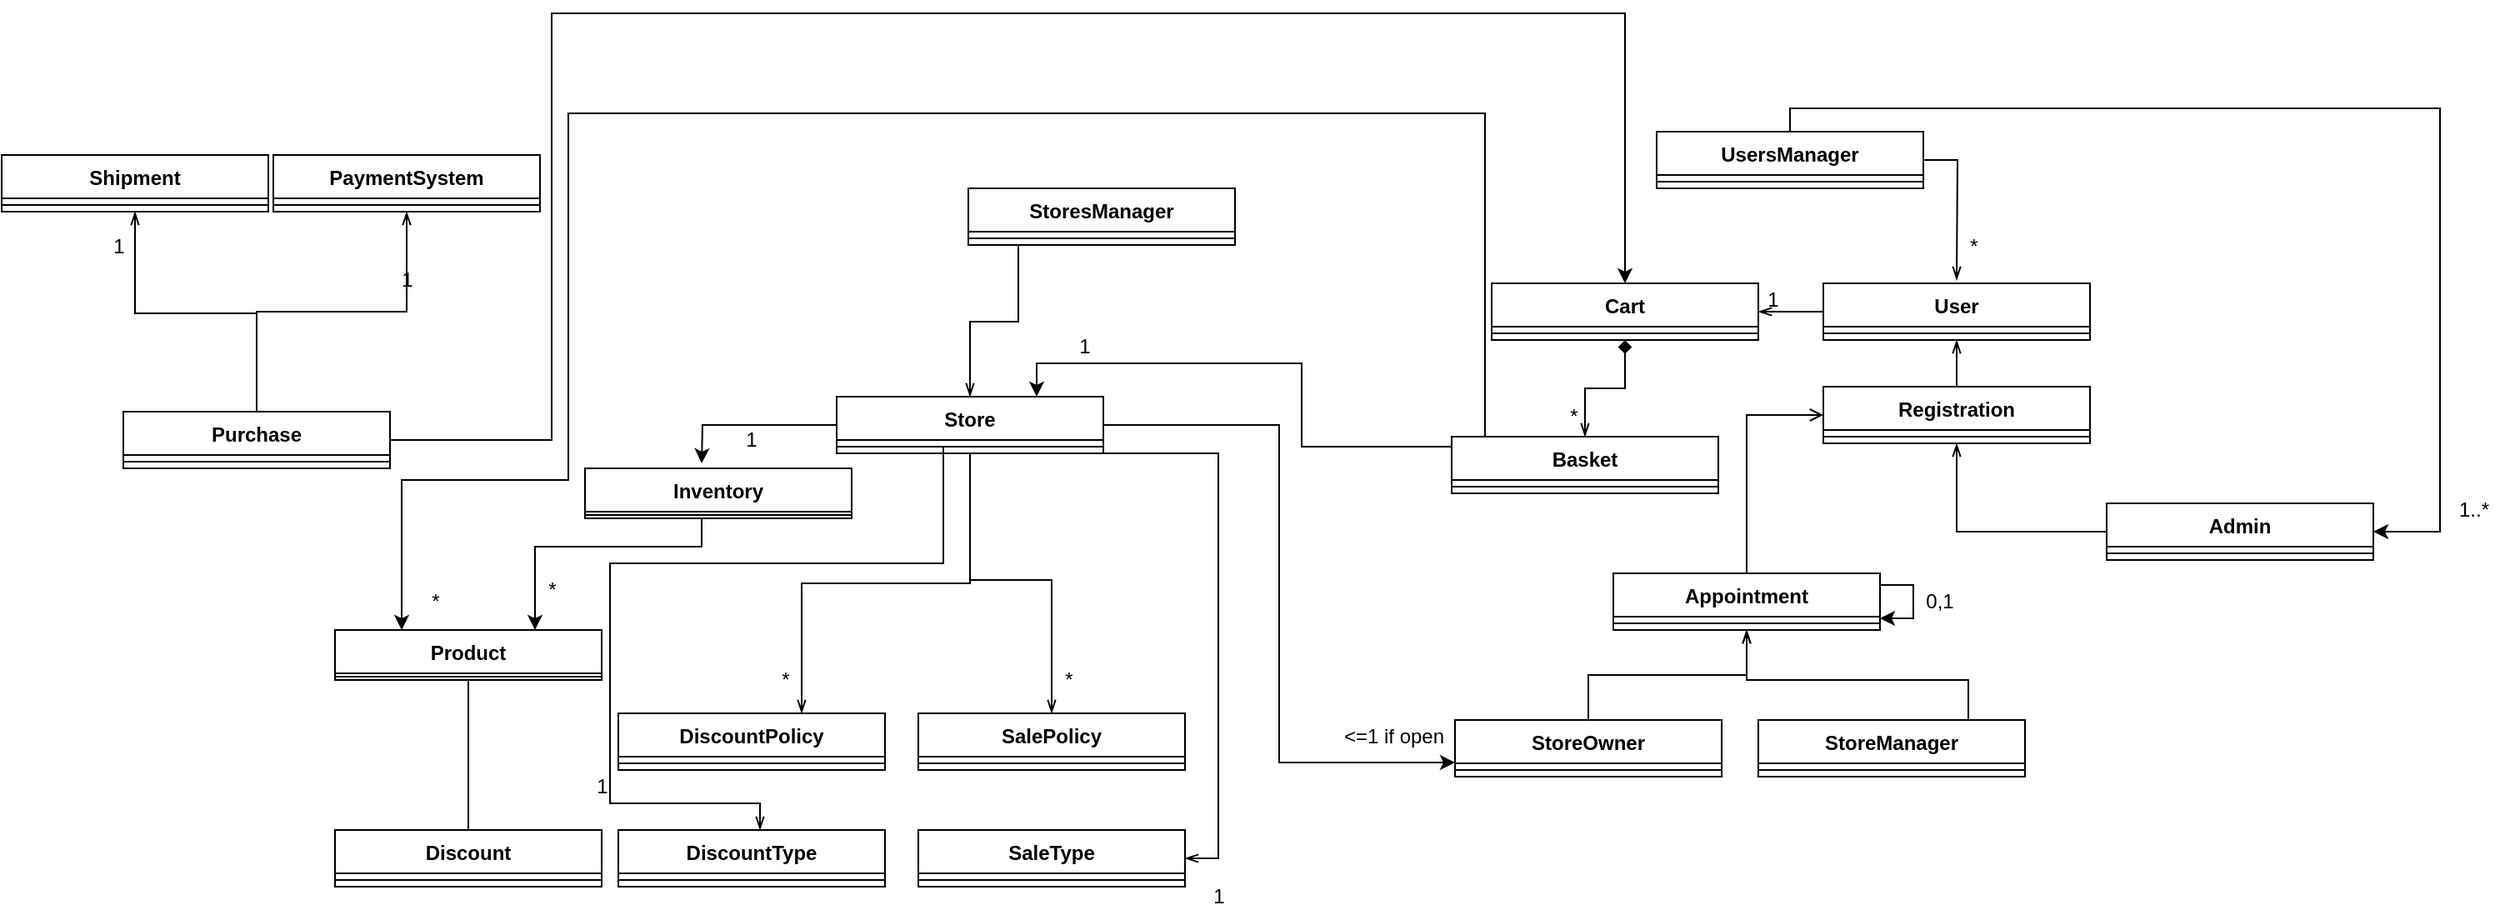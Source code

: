 <mxfile version="12.9.11" type="google" pages="4"><diagram id="yULxG1naRKA5_CnkjLKw" name="Page-2"><mxGraphModel dx="1310" dy="723" grid="1" gridSize="10" guides="1" tooltips="1" connect="1" arrows="1" fold="1" page="1" pageScale="1" pageWidth="827" pageHeight="1169" math="0" shadow="0"><root><mxCell id="7bb5pa1rAaQVlxncGZlh-0"/><mxCell id="7bb5pa1rAaQVlxncGZlh-1" parent="7bb5pa1rAaQVlxncGZlh-0"/><mxCell id="OnKnC3MgNHMmZXAnB0yc-1" style="edgeStyle=orthogonalEdgeStyle;rounded=0;orthogonalLoop=1;jettySize=auto;html=1;exitX=0.5;exitY=0;exitDx=0;exitDy=0;entryX=0.5;entryY=1;entryDx=0;entryDy=0;endArrow=openThin;endFill=0;" parent="7bb5pa1rAaQVlxncGZlh-1" source="OnKnC3MgNHMmZXAnB0yc-22" target="OnKnC3MgNHMmZXAnB0yc-24" edge="1"><mxGeometry relative="1" as="geometry"/></mxCell><mxCell id="OnKnC3MgNHMmZXAnB0yc-2" style="edgeStyle=orthogonalEdgeStyle;rounded=0;orthogonalLoop=1;jettySize=auto;html=1;endArrow=openThin;endFill=0;strokeColor=#000000;" parent="7bb5pa1rAaQVlxncGZlh-1" source="OnKnC3MgNHMmZXAnB0yc-24" target="OnKnC3MgNHMmZXAnB0yc-38" edge="1"><mxGeometry relative="1" as="geometry"/></mxCell><mxCell id="OnKnC3MgNHMmZXAnB0yc-4" style="edgeStyle=orthogonalEdgeStyle;rounded=0;orthogonalLoop=1;jettySize=auto;html=1;endArrow=openThin;endFill=0;entryX=0.5;entryY=1;entryDx=0;entryDy=0;" parent="7bb5pa1rAaQVlxncGZlh-1" source="OnKnC3MgNHMmZXAnB0yc-26" target="OnKnC3MgNHMmZXAnB0yc-22" edge="1"><mxGeometry relative="1" as="geometry"><mxPoint x="993" y="270" as="sourcePoint"/><mxPoint x="993" y="212" as="targetPoint"/></mxGeometry></mxCell><mxCell id="OnKnC3MgNHMmZXAnB0yc-5" style="edgeStyle=orthogonalEdgeStyle;rounded=0;orthogonalLoop=1;jettySize=auto;html=1;entryX=1;entryY=0.5;entryDx=0;entryDy=0;endArrow=blockThin;endFill=0;strokeColor=#FFFFFF;" parent="7bb5pa1rAaQVlxncGZlh-1" source="OnKnC3MgNHMmZXAnB0yc-30" target="OnKnC3MgNHMmZXAnB0yc-42" edge="1"><mxGeometry relative="1" as="geometry"/></mxCell><mxCell id="OnKnC3MgNHMmZXAnB0yc-7" style="edgeStyle=orthogonalEdgeStyle;rounded=0;orthogonalLoop=1;jettySize=auto;html=1;endArrow=openThin;endFill=0;strokeColor=#000000;exitX=0.5;exitY=1;exitDx=0;exitDy=0;" parent="7bb5pa1rAaQVlxncGZlh-1" source="OnKnC3MgNHMmZXAnB0yc-42" target="OnKnC3MgNHMmZXAnB0yc-48" edge="1"><mxGeometry relative="1" as="geometry"><Array as="points"><mxPoint x="591" y="352"/><mxPoint x="490" y="352"/></Array></mxGeometry></mxCell><mxCell id="OnKnC3MgNHMmZXAnB0yc-8" style="edgeStyle=orthogonalEdgeStyle;rounded=0;orthogonalLoop=1;jettySize=auto;html=1;entryX=0;entryY=0.5;entryDx=0;entryDy=0;endArrow=open;endFill=0;strokeColor=#000000;" parent="7bb5pa1rAaQVlxncGZlh-1" source="OnKnC3MgNHMmZXAnB0yc-30" target="OnKnC3MgNHMmZXAnB0yc-22" edge="1"><mxGeometry relative="1" as="geometry"/></mxCell><mxCell id="OnKnC3MgNHMmZXAnB0yc-11" value="" style="edgeStyle=orthogonalEdgeStyle;rounded=0;orthogonalLoop=1;jettySize=auto;html=1;endArrow=openThin;endFill=0;strokeColor=#000000;startArrow=diamond;startFill=1;" parent="7bb5pa1rAaQVlxncGZlh-1" source="OnKnC3MgNHMmZXAnB0yc-38" target="OnKnC3MgNHMmZXAnB0yc-40" edge="1"><mxGeometry relative="1" as="geometry"/></mxCell><mxCell id="OnKnC3MgNHMmZXAnB0yc-15" style="edgeStyle=orthogonalEdgeStyle;rounded=0;orthogonalLoop=1;jettySize=auto;html=1;startArrow=none;startFill=0;endArrow=openThin;endFill=0;strokeColor=#000000;entryX=0.5;entryY=0;entryDx=0;entryDy=0;" parent="7bb5pa1rAaQVlxncGZlh-1" source="OnKnC3MgNHMmZXAnB0yc-42" target="OnKnC3MgNHMmZXAnB0yc-50" edge="1"><mxGeometry relative="1" as="geometry"><Array as="points"><mxPoint x="591" y="350"/><mxPoint x="640" y="350"/></Array></mxGeometry></mxCell><mxCell id="OnKnC3MgNHMmZXAnB0yc-16" style="edgeStyle=orthogonalEdgeStyle;rounded=0;orthogonalLoop=1;jettySize=auto;html=1;startArrow=none;startFill=0;endArrow=openThin;endFill=0;strokeColor=#000000;exitX=0.4;exitY=0.5;exitDx=0;exitDy=0;exitPerimeter=0;" parent="7bb5pa1rAaQVlxncGZlh-1" source="OnKnC3MgNHMmZXAnB0yc-43" edge="1"><mxGeometry relative="1" as="geometry"><mxPoint x="575" y="280" as="sourcePoint"/><Array as="points"><mxPoint x="575" y="340"/><mxPoint x="375" y="340"/><mxPoint x="375" y="484"/><mxPoint x="465" y="484"/></Array><mxPoint x="465" y="500.0" as="targetPoint"/></mxGeometry></mxCell><mxCell id="OnKnC3MgNHMmZXAnB0yc-17" style="edgeStyle=orthogonalEdgeStyle;rounded=0;orthogonalLoop=1;jettySize=auto;html=1;startArrow=none;startFill=0;endArrow=openThin;endFill=0;strokeColor=#000000;exitX=0.75;exitY=1;exitDx=0;exitDy=0;" parent="7bb5pa1rAaQVlxncGZlh-1" source="OnKnC3MgNHMmZXAnB0yc-42" target="OnKnC3MgNHMmZXAnB0yc-54" edge="1"><mxGeometry relative="1" as="geometry"><Array as="points"><mxPoint x="740" y="274"/><mxPoint x="740" y="517"/></Array></mxGeometry></mxCell><mxCell id="OnKnC3MgNHMmZXAnB0yc-18" style="edgeStyle=orthogonalEdgeStyle;rounded=0;orthogonalLoop=1;jettySize=auto;html=1;entryX=0.5;entryY=1;entryDx=0;entryDy=0;startArrow=none;startFill=0;endArrow=openThin;endFill=0;strokeColor=#000000;" parent="7bb5pa1rAaQVlxncGZlh-1" source="OnKnC3MgNHMmZXAnB0yc-56" target="OnKnC3MgNHMmZXAnB0yc-60" edge="1"><mxGeometry relative="1" as="geometry"><Array as="points"><mxPoint x="163" y="190"/><mxPoint x="90" y="190"/></Array></mxGeometry></mxCell><mxCell id="OnKnC3MgNHMmZXAnB0yc-19" style="edgeStyle=elbowEdgeStyle;rounded=0;orthogonalLoop=1;jettySize=auto;html=1;entryX=0.5;entryY=1;entryDx=0;entryDy=0;startArrow=none;startFill=0;endArrow=openThin;endFill=0;strokeColor=#000000;elbow=vertical;" parent="7bb5pa1rAaQVlxncGZlh-1" source="OnKnC3MgNHMmZXAnB0yc-56" target="OnKnC3MgNHMmZXAnB0yc-28" edge="1"><mxGeometry relative="1" as="geometry"><Array as="points"><mxPoint x="163" y="189"/></Array></mxGeometry></mxCell><mxCell id="OnKnC3MgNHMmZXAnB0yc-67" style="edgeStyle=orthogonalEdgeStyle;rounded=0;orthogonalLoop=1;jettySize=auto;html=1;endArrow=openThin;endFill=0;" parent="7bb5pa1rAaQVlxncGZlh-1" source="OnKnC3MgNHMmZXAnB0yc-32" target="OnKnC3MgNHMmZXAnB0yc-30" edge="1"><mxGeometry relative="1" as="geometry"/></mxCell><mxCell id="OnKnC3MgNHMmZXAnB0yc-68" style="edgeStyle=orthogonalEdgeStyle;rounded=0;orthogonalLoop=1;jettySize=auto;html=1;entryX=0.5;entryY=1;entryDx=0;entryDy=0;endArrow=openThin;endFill=0;exitX=0.75;exitY=0;exitDx=0;exitDy=0;" parent="7bb5pa1rAaQVlxncGZlh-1" source="OnKnC3MgNHMmZXAnB0yc-34" edge="1"><mxGeometry relative="1" as="geometry"><Array as="points"><mxPoint x="1190" y="434"/><mxPoint x="1190" y="410"/><mxPoint x="1057" y="410"/></Array><mxPoint x="1243" y="434" as="sourcePoint"/><mxPoint x="1057" y="380.0" as="targetPoint"/></mxGeometry></mxCell><mxCell id="OnKnC3MgNHMmZXAnB0yc-72" style="edgeStyle=orthogonalEdgeStyle;rounded=0;orthogonalLoop=1;jettySize=auto;html=1;endArrow=openThin;endFill=0;" parent="7bb5pa1rAaQVlxncGZlh-1" source="OnKnC3MgNHMmZXAnB0yc-20" edge="1"><mxGeometry relative="1" as="geometry"><mxPoint x="1183" y="170" as="targetPoint"/></mxGeometry></mxCell><mxCell id="zZwlknp0KHmYOkVlLYFU-12" style="edgeStyle=orthogonalEdgeStyle;rounded=0;orthogonalLoop=1;jettySize=auto;html=1;entryX=1;entryY=0.5;entryDx=0;entryDy=0;" parent="7bb5pa1rAaQVlxncGZlh-1" source="OnKnC3MgNHMmZXAnB0yc-20" target="OnKnC3MgNHMmZXAnB0yc-26" edge="1"><mxGeometry relative="1" as="geometry"><Array as="points"><mxPoint x="1473" y="67"/><mxPoint x="1473" y="321"/></Array></mxGeometry></mxCell><mxCell id="OnKnC3MgNHMmZXAnB0yc-73" style="edgeStyle=orthogonalEdgeStyle;rounded=0;orthogonalLoop=1;jettySize=auto;html=1;entryX=0.5;entryY=0;entryDx=0;entryDy=0;endArrow=openThin;endFill=0;" parent="7bb5pa1rAaQVlxncGZlh-1" source="OnKnC3MgNHMmZXAnB0yc-70" target="OnKnC3MgNHMmZXAnB0yc-42" edge="1"><mxGeometry relative="1" as="geometry"><Array as="points"><mxPoint x="620" y="195"/><mxPoint x="591" y="195"/></Array></mxGeometry></mxCell><mxCell id="KzHQ2U0Fod04E70x-DRA-0" style="edgeStyle=orthogonalEdgeStyle;rounded=0;orthogonalLoop=1;jettySize=auto;html=1;entryX=0;entryY=0.75;entryDx=0;entryDy=0;" parent="7bb5pa1rAaQVlxncGZlh-1" source="OnKnC3MgNHMmZXAnB0yc-42" target="OnKnC3MgNHMmZXAnB0yc-32" edge="1"><mxGeometry relative="1" as="geometry"/></mxCell><mxCell id="4qZSoFQI37l0Rf_2uBr8-0" style="edgeStyle=orthogonalEdgeStyle;rounded=0;orthogonalLoop=1;jettySize=auto;html=1;" parent="7bb5pa1rAaQVlxncGZlh-1" source="OnKnC3MgNHMmZXAnB0yc-42" edge="1"><mxGeometry relative="1" as="geometry"><mxPoint x="430" y="280" as="targetPoint"/></mxGeometry></mxCell><mxCell id="OnKnC3MgNHMmZXAnB0yc-42" value="Store" style="swimlane;fontStyle=1;align=center;verticalAlign=top;childLayout=stackLayout;horizontal=1;startSize=26;horizontalStack=0;resizeParent=1;resizeParentMax=0;resizeLast=0;collapsible=1;marginBottom=0;" parent="7bb5pa1rAaQVlxncGZlh-1" vertex="1"><mxGeometry x="511" y="240" width="160" height="34" as="geometry"/></mxCell><mxCell id="OnKnC3MgNHMmZXAnB0yc-43" value="" style="line;strokeWidth=1;fillColor=none;align=left;verticalAlign=middle;spacingTop=-1;spacingLeft=3;spacingRight=3;rotatable=0;labelPosition=right;points=[];portConstraint=eastwest;" parent="OnKnC3MgNHMmZXAnB0yc-42" vertex="1"><mxGeometry y="26" width="160" height="8" as="geometry"/></mxCell><mxCell id="OnKnC3MgNHMmZXAnB0yc-50" value="SalePolicy" style="swimlane;fontStyle=1;align=center;verticalAlign=top;childLayout=stackLayout;horizontal=1;startSize=26;horizontalStack=0;resizeParent=1;resizeParentMax=0;resizeLast=0;collapsible=1;marginBottom=0;" parent="7bb5pa1rAaQVlxncGZlh-1" vertex="1"><mxGeometry x="560" y="430" width="160" height="34" as="geometry"/></mxCell><mxCell id="OnKnC3MgNHMmZXAnB0yc-51" value="" style="line;strokeWidth=1;fillColor=none;align=left;verticalAlign=middle;spacingTop=-1;spacingLeft=3;spacingRight=3;rotatable=0;labelPosition=right;points=[];portConstraint=eastwest;" parent="OnKnC3MgNHMmZXAnB0yc-50" vertex="1"><mxGeometry y="26" width="160" height="8" as="geometry"/></mxCell><mxCell id="8-V_qQZEOAGxZraU4Zrm-0" style="edgeStyle=orthogonalEdgeStyle;rounded=0;orthogonalLoop=1;jettySize=auto;html=1;entryX=0.5;entryY=0;entryDx=0;entryDy=0;" parent="7bb5pa1rAaQVlxncGZlh-1" source="OnKnC3MgNHMmZXAnB0yc-56" target="OnKnC3MgNHMmZXAnB0yc-38" edge="1"><mxGeometry relative="1" as="geometry"><Array as="points"><mxPoint x="340" y="266"/><mxPoint x="340" y="10"/><mxPoint x="984" y="10"/></Array></mxGeometry></mxCell><mxCell id="OnKnC3MgNHMmZXAnB0yc-56" value="Purchase" style="swimlane;fontStyle=1;align=center;verticalAlign=top;childLayout=stackLayout;horizontal=1;startSize=26;horizontalStack=0;resizeParent=1;resizeParentMax=0;resizeLast=0;collapsible=1;marginBottom=0;" parent="7bb5pa1rAaQVlxncGZlh-1" vertex="1"><mxGeometry x="83" y="249" width="160" height="34" as="geometry"/></mxCell><mxCell id="OnKnC3MgNHMmZXAnB0yc-57" value="" style="line;strokeWidth=1;fillColor=none;align=left;verticalAlign=middle;spacingTop=-1;spacingLeft=3;spacingRight=3;rotatable=0;labelPosition=right;points=[];portConstraint=eastwest;" parent="OnKnC3MgNHMmZXAnB0yc-56" vertex="1"><mxGeometry y="26" width="160" height="8" as="geometry"/></mxCell><mxCell id="OnKnC3MgNHMmZXAnB0yc-60" value="Shipment" style="swimlane;fontStyle=1;align=center;verticalAlign=top;childLayout=stackLayout;horizontal=1;startSize=26;horizontalStack=0;resizeParent=1;resizeParentMax=0;resizeLast=0;collapsible=1;marginBottom=0;" parent="7bb5pa1rAaQVlxncGZlh-1" vertex="1"><mxGeometry x="10" y="95" width="160" height="34" as="geometry"/></mxCell><mxCell id="OnKnC3MgNHMmZXAnB0yc-61" value="" style="line;strokeWidth=1;fillColor=none;align=left;verticalAlign=middle;spacingTop=-1;spacingLeft=3;spacingRight=3;rotatable=0;labelPosition=right;points=[];portConstraint=eastwest;" parent="OnKnC3MgNHMmZXAnB0yc-60" vertex="1"><mxGeometry y="26" width="160" height="8" as="geometry"/></mxCell><mxCell id="zZwlknp0KHmYOkVlLYFU-1" value="1" style="text;html=1;strokeColor=none;fillColor=none;align=center;verticalAlign=middle;whiteSpace=wrap;rounded=0;" parent="7bb5pa1rAaQVlxncGZlh-1" vertex="1"><mxGeometry x="1053" y="172" width="40" height="20" as="geometry"/></mxCell><mxCell id="zZwlknp0KHmYOkVlLYFU-2" value="*" style="text;html=1;align=center;verticalAlign=middle;resizable=0;points=[];autosize=1;" parent="7bb5pa1rAaQVlxncGZlh-1" vertex="1"><mxGeometry x="943" y="242" width="20" height="20" as="geometry"/></mxCell><mxCell id="zZwlknp0KHmYOkVlLYFU-3" value="*" style="text;html=1;align=center;verticalAlign=middle;resizable=0;points=[];autosize=1;" parent="7bb5pa1rAaQVlxncGZlh-1" vertex="1"><mxGeometry x="1183" y="140" width="20" height="20" as="geometry"/></mxCell><mxCell id="zZwlknp0KHmYOkVlLYFU-4" value="*" style="text;html=1;align=center;verticalAlign=middle;resizable=0;points=[];autosize=1;" parent="7bb5pa1rAaQVlxncGZlh-1" vertex="1"><mxGeometry x="330" y="346" width="20" height="20" as="geometry"/></mxCell><mxCell id="zZwlknp0KHmYOkVlLYFU-5" value="*" style="text;html=1;align=center;verticalAlign=middle;resizable=0;points=[];autosize=1;" parent="7bb5pa1rAaQVlxncGZlh-1" vertex="1"><mxGeometry x="470" y="400" width="20" height="20" as="geometry"/></mxCell><mxCell id="zZwlknp0KHmYOkVlLYFU-6" value="*" style="text;html=1;align=center;verticalAlign=middle;resizable=0;points=[];autosize=1;" parent="7bb5pa1rAaQVlxncGZlh-1" vertex="1"><mxGeometry x="640" y="400" width="20" height="20" as="geometry"/></mxCell><mxCell id="zZwlknp0KHmYOkVlLYFU-7" value="1" style="text;html=1;align=center;verticalAlign=middle;resizable=0;points=[];autosize=1;" parent="7bb5pa1rAaQVlxncGZlh-1" vertex="1"><mxGeometry x="730" y="530" width="20" height="20" as="geometry"/></mxCell><mxCell id="OnKnC3MgNHMmZXAnB0yc-54" value="SaleType" style="swimlane;fontStyle=1;align=center;verticalAlign=top;childLayout=stackLayout;horizontal=1;startSize=26;horizontalStack=0;resizeParent=1;resizeParentMax=0;resizeLast=0;collapsible=1;marginBottom=0;" parent="7bb5pa1rAaQVlxncGZlh-1" vertex="1"><mxGeometry x="560" y="500" width="160" height="34" as="geometry"/></mxCell><mxCell id="OnKnC3MgNHMmZXAnB0yc-55" value="" style="line;strokeWidth=1;fillColor=none;align=left;verticalAlign=middle;spacingTop=-1;spacingLeft=3;spacingRight=3;rotatable=0;labelPosition=right;points=[];portConstraint=eastwest;" parent="OnKnC3MgNHMmZXAnB0yc-54" vertex="1"><mxGeometry y="26" width="160" height="8" as="geometry"/></mxCell><mxCell id="OnKnC3MgNHMmZXAnB0yc-52" value="DiscountType" style="swimlane;fontStyle=1;align=center;verticalAlign=top;childLayout=stackLayout;horizontal=1;startSize=26;horizontalStack=0;resizeParent=1;resizeParentMax=0;resizeLast=0;collapsible=1;marginBottom=0;" parent="7bb5pa1rAaQVlxncGZlh-1" vertex="1"><mxGeometry x="380" y="500" width="160" height="34" as="geometry"/></mxCell><mxCell id="OnKnC3MgNHMmZXAnB0yc-53" value="" style="line;strokeWidth=1;fillColor=none;align=left;verticalAlign=middle;spacingTop=-1;spacingLeft=3;spacingRight=3;rotatable=0;labelPosition=right;points=[];portConstraint=eastwest;" parent="OnKnC3MgNHMmZXAnB0yc-52" vertex="1"><mxGeometry y="26" width="160" height="8" as="geometry"/></mxCell><mxCell id="zZwlknp0KHmYOkVlLYFU-8" value="1" style="text;html=1;align=center;verticalAlign=middle;resizable=0;points=[];autosize=1;" parent="7bb5pa1rAaQVlxncGZlh-1" vertex="1"><mxGeometry x="360" y="464" width="20" height="20" as="geometry"/></mxCell><mxCell id="zZwlknp0KHmYOkVlLYFU-9" value="1" style="text;html=1;align=center;verticalAlign=middle;resizable=0;points=[];autosize=1;" parent="7bb5pa1rAaQVlxncGZlh-1" vertex="1"><mxGeometry x="70" y="140" width="20" height="20" as="geometry"/></mxCell><mxCell id="zZwlknp0KHmYOkVlLYFU-11" value="1" style="text;html=1;align=center;verticalAlign=middle;resizable=0;points=[];autosize=1;" parent="7bb5pa1rAaQVlxncGZlh-1" vertex="1"><mxGeometry x="243" y="160" width="20" height="20" as="geometry"/></mxCell><mxCell id="6l_zB3wGGfT8WSQex-3f-1" value="1..*" style="text;html=1;align=center;verticalAlign=middle;resizable=0;points=[];autosize=1;" parent="7bb5pa1rAaQVlxncGZlh-1" vertex="1"><mxGeometry x="1478" y="298" width="30" height="20" as="geometry"/></mxCell><mxCell id="D3IkvTQ4rzpaIxSf0myw-1" value="&amp;lt;=1 if open" style="text;html=1;align=center;verticalAlign=middle;resizable=0;points=[];autosize=1;" parent="7bb5pa1rAaQVlxncGZlh-1" vertex="1"><mxGeometry x="810" y="434" width="70" height="20" as="geometry"/></mxCell><mxCell id="D3IkvTQ4rzpaIxSf0myw-3" value="0,1" style="text;html=1;strokeColor=none;fillColor=none;align=center;verticalAlign=middle;whiteSpace=wrap;rounded=0;" parent="7bb5pa1rAaQVlxncGZlh-1" vertex="1"><mxGeometry x="1153" y="353" width="40" height="20" as="geometry"/></mxCell><mxCell id="D3IkvTQ4rzpaIxSf0myw-4" style="edgeStyle=orthogonalEdgeStyle;rounded=0;orthogonalLoop=1;jettySize=auto;html=1;" parent="7bb5pa1rAaQVlxncGZlh-1" source="OnKnC3MgNHMmZXAnB0yc-30" target="OnKnC3MgNHMmZXAnB0yc-30" edge="1"><mxGeometry relative="1" as="geometry"/></mxCell><mxCell id="E7kiut_rmLNQne21D-SZ-0" value="1" style="text;html=1;strokeColor=none;fillColor=none;align=center;verticalAlign=middle;whiteSpace=wrap;rounded=0;" parent="7bb5pa1rAaQVlxncGZlh-1" vertex="1"><mxGeometry x="640" y="200" width="40" height="20" as="geometry"/></mxCell><mxCell id="tsjEeDPMF25c3IqJRltZ-3" value="1" style="text;html=1;strokeColor=none;fillColor=none;align=center;verticalAlign=middle;whiteSpace=wrap;rounded=0;" parent="7bb5pa1rAaQVlxncGZlh-1" vertex="1"><mxGeometry x="440" y="256" width="40" height="20" as="geometry"/></mxCell><mxCell id="OnKnC3MgNHMmZXAnB0yc-70" value="StoresManager" style="swimlane;fontStyle=1;align=center;verticalAlign=top;childLayout=stackLayout;horizontal=1;startSize=26;horizontalStack=0;resizeParent=1;resizeParentMax=0;resizeLast=0;collapsible=1;marginBottom=0;" parent="7bb5pa1rAaQVlxncGZlh-1" vertex="1"><mxGeometry x="590" y="115" width="160" height="34" as="geometry"/></mxCell><mxCell id="OnKnC3MgNHMmZXAnB0yc-71" value="" style="line;strokeWidth=1;fillColor=none;align=left;verticalAlign=middle;spacingTop=-1;spacingLeft=3;spacingRight=3;rotatable=0;labelPosition=right;points=[];portConstraint=eastwest;" parent="OnKnC3MgNHMmZXAnB0yc-70" vertex="1"><mxGeometry y="26" width="160" height="8" as="geometry"/></mxCell><mxCell id="OnKnC3MgNHMmZXAnB0yc-22" value="Registration" style="swimlane;fontStyle=1;align=center;verticalAlign=top;childLayout=stackLayout;horizontal=1;startSize=26;horizontalStack=0;resizeParent=1;resizeParentMax=0;resizeLast=0;collapsible=1;marginBottom=0;" parent="7bb5pa1rAaQVlxncGZlh-1" vertex="1"><mxGeometry x="1103" y="234" width="160" height="34" as="geometry"/></mxCell><mxCell id="OnKnC3MgNHMmZXAnB0yc-23" value="" style="line;strokeWidth=1;fillColor=none;align=left;verticalAlign=middle;spacingTop=-1;spacingLeft=3;spacingRight=3;rotatable=0;labelPosition=right;points=[];portConstraint=eastwest;" parent="OnKnC3MgNHMmZXAnB0yc-22" vertex="1"><mxGeometry y="26" width="160" height="8" as="geometry"/></mxCell><mxCell id="OnKnC3MgNHMmZXAnB0yc-24" value="User" style="swimlane;fontStyle=1;align=center;verticalAlign=top;childLayout=stackLayout;horizontal=1;startSize=26;horizontalStack=0;resizeParent=1;resizeParentMax=0;resizeLast=0;collapsible=1;marginBottom=0;" parent="7bb5pa1rAaQVlxncGZlh-1" vertex="1"><mxGeometry x="1103" y="172" width="160" height="34" as="geometry"/></mxCell><mxCell id="OnKnC3MgNHMmZXAnB0yc-25" value="" style="line;strokeWidth=1;fillColor=none;align=left;verticalAlign=middle;spacingTop=-1;spacingLeft=3;spacingRight=3;rotatable=0;labelPosition=right;points=[];portConstraint=eastwest;" parent="OnKnC3MgNHMmZXAnB0yc-24" vertex="1"><mxGeometry y="26" width="160" height="8" as="geometry"/></mxCell><mxCell id="OnKnC3MgNHMmZXAnB0yc-32" value="StoreOwner" style="swimlane;fontStyle=1;align=center;verticalAlign=top;childLayout=stackLayout;horizontal=1;startSize=26;horizontalStack=0;resizeParent=1;resizeParentMax=0;resizeLast=0;collapsible=1;marginBottom=0;" parent="7bb5pa1rAaQVlxncGZlh-1" vertex="1"><mxGeometry x="882" y="434" width="160" height="34" as="geometry"/></mxCell><mxCell id="OnKnC3MgNHMmZXAnB0yc-33" value="" style="line;strokeWidth=1;fillColor=none;align=left;verticalAlign=middle;spacingTop=-1;spacingLeft=3;spacingRight=3;rotatable=0;labelPosition=right;points=[];portConstraint=eastwest;" parent="OnKnC3MgNHMmZXAnB0yc-32" vertex="1"><mxGeometry y="26" width="160" height="8" as="geometry"/></mxCell><mxCell id="OnKnC3MgNHMmZXAnB0yc-26" value="Admin" style="swimlane;fontStyle=1;align=center;verticalAlign=top;childLayout=stackLayout;horizontal=1;startSize=26;horizontalStack=0;resizeParent=1;resizeParentMax=0;resizeLast=0;collapsible=1;marginBottom=0;" parent="7bb5pa1rAaQVlxncGZlh-1" vertex="1"><mxGeometry x="1273" y="304" width="160" height="34" as="geometry"/></mxCell><mxCell id="OnKnC3MgNHMmZXAnB0yc-27" value="" style="line;strokeWidth=1;fillColor=none;align=left;verticalAlign=middle;spacingTop=-1;spacingLeft=3;spacingRight=3;rotatable=0;labelPosition=right;points=[];portConstraint=eastwest;" parent="OnKnC3MgNHMmZXAnB0yc-26" vertex="1"><mxGeometry y="26" width="160" height="8" as="geometry"/></mxCell><mxCell id="OnKnC3MgNHMmZXAnB0yc-30" value="Appointment" style="swimlane;fontStyle=1;align=center;verticalAlign=top;childLayout=stackLayout;horizontal=1;startSize=26;horizontalStack=0;resizeParent=1;resizeParentMax=0;resizeLast=0;collapsible=1;marginBottom=0;" parent="7bb5pa1rAaQVlxncGZlh-1" vertex="1"><mxGeometry x="977" y="346" width="160" height="34" as="geometry"/></mxCell><mxCell id="OnKnC3MgNHMmZXAnB0yc-31" value="" style="line;strokeWidth=1;fillColor=none;align=left;verticalAlign=middle;spacingTop=-1;spacingLeft=3;spacingRight=3;rotatable=0;labelPosition=right;points=[];portConstraint=eastwest;" parent="OnKnC3MgNHMmZXAnB0yc-30" vertex="1"><mxGeometry y="26" width="160" height="8" as="geometry"/></mxCell><mxCell id="OnKnC3MgNHMmZXAnB0yc-38" value="Cart" style="swimlane;fontStyle=1;align=center;verticalAlign=top;childLayout=stackLayout;horizontal=1;startSize=26;horizontalStack=0;resizeParent=1;resizeParentMax=0;resizeLast=0;collapsible=1;marginBottom=0;" parent="7bb5pa1rAaQVlxncGZlh-1" vertex="1"><mxGeometry x="904" y="172" width="160" height="34" as="geometry"/></mxCell><mxCell id="OnKnC3MgNHMmZXAnB0yc-39" value="" style="line;strokeWidth=1;fillColor=none;align=left;verticalAlign=middle;spacingTop=-1;spacingLeft=3;spacingRight=3;rotatable=0;labelPosition=right;points=[];portConstraint=eastwest;" parent="OnKnC3MgNHMmZXAnB0yc-38" vertex="1"><mxGeometry y="26" width="160" height="8" as="geometry"/></mxCell><mxCell id="58opg1i0WxKAJa4nExRG-0" style="edgeStyle=orthogonalEdgeStyle;rounded=0;orthogonalLoop=1;jettySize=auto;html=1;entryX=0.75;entryY=0;entryDx=0;entryDy=0;" parent="7bb5pa1rAaQVlxncGZlh-1" source="OnKnC3MgNHMmZXAnB0yc-40" target="OnKnC3MgNHMmZXAnB0yc-42" edge="1"><mxGeometry relative="1" as="geometry"><Array as="points"><mxPoint x="790" y="270"/><mxPoint x="790" y="220"/><mxPoint x="631" y="220"/></Array></mxGeometry></mxCell><mxCell id="58opg1i0WxKAJa4nExRG-1" style="edgeStyle=orthogonalEdgeStyle;rounded=0;orthogonalLoop=1;jettySize=auto;html=1;exitX=0.25;exitY=0;exitDx=0;exitDy=0;entryX=0.25;entryY=0;entryDx=0;entryDy=0;" parent="7bb5pa1rAaQVlxncGZlh-1" source="OnKnC3MgNHMmZXAnB0yc-40" target="OnKnC3MgNHMmZXAnB0yc-46" edge="1"><mxGeometry relative="1" as="geometry"><Array as="points"><mxPoint x="900" y="264"/><mxPoint x="900" y="70"/><mxPoint x="350" y="70"/><mxPoint x="350" y="290"/></Array></mxGeometry></mxCell><mxCell id="OnKnC3MgNHMmZXAnB0yc-40" value="Basket" style="swimlane;fontStyle=1;align=center;verticalAlign=top;childLayout=stackLayout;horizontal=1;startSize=26;horizontalStack=0;resizeParent=1;resizeParentMax=0;resizeLast=0;collapsible=1;marginBottom=0;" parent="7bb5pa1rAaQVlxncGZlh-1" vertex="1"><mxGeometry x="880" y="264" width="160" height="34" as="geometry"/></mxCell><mxCell id="OnKnC3MgNHMmZXAnB0yc-41" value="" style="line;strokeWidth=1;fillColor=none;align=left;verticalAlign=middle;spacingTop=-1;spacingLeft=3;spacingRight=3;rotatable=0;labelPosition=right;points=[];portConstraint=eastwest;" parent="OnKnC3MgNHMmZXAnB0yc-40" vertex="1"><mxGeometry y="26" width="160" height="8" as="geometry"/></mxCell><mxCell id="OnKnC3MgNHMmZXAnB0yc-20" value="UsersManager" style="swimlane;fontStyle=1;align=center;verticalAlign=top;childLayout=stackLayout;horizontal=1;startSize=26;horizontalStack=0;resizeParent=1;resizeParentMax=0;resizeLast=0;collapsible=1;marginBottom=0;" parent="7bb5pa1rAaQVlxncGZlh-1" vertex="1"><mxGeometry x="1003" y="81" width="160" height="34" as="geometry"/></mxCell><mxCell id="OnKnC3MgNHMmZXAnB0yc-21" value="" style="line;strokeWidth=1;fillColor=none;align=left;verticalAlign=middle;spacingTop=-1;spacingLeft=3;spacingRight=3;rotatable=0;labelPosition=right;points=[];portConstraint=eastwest;" parent="OnKnC3MgNHMmZXAnB0yc-20" vertex="1"><mxGeometry y="26" width="160" height="8" as="geometry"/></mxCell><mxCell id="OnKnC3MgNHMmZXAnB0yc-34" value="StoreManager&#10;" style="swimlane;fontStyle=1;align=center;verticalAlign=top;childLayout=stackLayout;horizontal=1;startSize=26;horizontalStack=0;resizeParent=1;resizeParentMax=0;resizeLast=0;collapsible=1;marginBottom=0;" parent="7bb5pa1rAaQVlxncGZlh-1" vertex="1"><mxGeometry x="1064" y="434" width="160" height="34" as="geometry"/></mxCell><mxCell id="OnKnC3MgNHMmZXAnB0yc-35" value="" style="line;strokeWidth=1;fillColor=none;align=left;verticalAlign=middle;spacingTop=-1;spacingLeft=3;spacingRight=3;rotatable=0;labelPosition=right;points=[];portConstraint=eastwest;" parent="OnKnC3MgNHMmZXAnB0yc-34" vertex="1"><mxGeometry y="26" width="160" height="8" as="geometry"/></mxCell><mxCell id="thEHjpCo1KbcojHlSHwZ-3" style="edgeStyle=orthogonalEdgeStyle;rounded=0;orthogonalLoop=1;jettySize=auto;html=1;entryX=0.5;entryY=0;entryDx=0;entryDy=0;endArrow=none;endFill=0;" edge="1" parent="7bb5pa1rAaQVlxncGZlh-1" source="OnKnC3MgNHMmZXAnB0yc-46" target="thEHjpCo1KbcojHlSHwZ-1"><mxGeometry relative="1" as="geometry"/></mxCell><mxCell id="OnKnC3MgNHMmZXAnB0yc-46" value="Product" style="swimlane;fontStyle=1;align=center;verticalAlign=top;childLayout=stackLayout;horizontal=1;startSize=26;horizontalStack=0;resizeParent=1;resizeParentMax=0;resizeLast=0;collapsible=1;marginBottom=0;" parent="7bb5pa1rAaQVlxncGZlh-1" vertex="1"><mxGeometry x="210" y="380" width="160" height="30" as="geometry"/></mxCell><mxCell id="OnKnC3MgNHMmZXAnB0yc-47" value="" style="line;strokeWidth=1;fillColor=none;align=left;verticalAlign=middle;spacingTop=-1;spacingLeft=3;spacingRight=3;rotatable=0;labelPosition=right;points=[];portConstraint=eastwest;" parent="OnKnC3MgNHMmZXAnB0yc-46" vertex="1"><mxGeometry y="26" width="160" height="4" as="geometry"/></mxCell><mxCell id="bsr6sMZFyEmSun_SOt9c-2" style="edgeStyle=orthogonalEdgeStyle;rounded=0;orthogonalLoop=1;jettySize=auto;html=1;entryX=0.75;entryY=0;entryDx=0;entryDy=0;" parent="7bb5pa1rAaQVlxncGZlh-1" source="bsr6sMZFyEmSun_SOt9c-0" target="OnKnC3MgNHMmZXAnB0yc-46" edge="1"><mxGeometry relative="1" as="geometry"><Array as="points"><mxPoint x="430" y="330"/><mxPoint x="330" y="330"/></Array></mxGeometry></mxCell><mxCell id="bsr6sMZFyEmSun_SOt9c-3" value="*" style="text;html=1;align=center;verticalAlign=middle;resizable=0;points=[];autosize=1;" parent="7bb5pa1rAaQVlxncGZlh-1" vertex="1"><mxGeometry x="260" y="353" width="20" height="20" as="geometry"/></mxCell><mxCell id="bsr6sMZFyEmSun_SOt9c-0" value="Inventory" style="swimlane;fontStyle=1;align=center;verticalAlign=top;childLayout=stackLayout;horizontal=1;startSize=26;horizontalStack=0;resizeParent=1;resizeParentMax=0;resizeLast=0;collapsible=1;marginBottom=0;" parent="7bb5pa1rAaQVlxncGZlh-1" vertex="1"><mxGeometry x="360" y="283" width="160" height="30" as="geometry"/></mxCell><mxCell id="bsr6sMZFyEmSun_SOt9c-1" value="" style="line;strokeWidth=1;fillColor=none;align=left;verticalAlign=middle;spacingTop=-1;spacingLeft=3;spacingRight=3;rotatable=0;labelPosition=right;points=[];portConstraint=eastwest;" parent="bsr6sMZFyEmSun_SOt9c-0" vertex="1"><mxGeometry y="26" width="160" height="4" as="geometry"/></mxCell><mxCell id="OnKnC3MgNHMmZXAnB0yc-48" value="DiscountPolicy" style="swimlane;fontStyle=1;align=center;verticalAlign=top;childLayout=stackLayout;horizontal=1;startSize=26;horizontalStack=0;resizeParent=1;resizeParentMax=0;resizeLast=0;collapsible=1;marginBottom=0;" parent="7bb5pa1rAaQVlxncGZlh-1" vertex="1"><mxGeometry x="380" y="430" width="160" height="34" as="geometry"/></mxCell><mxCell id="OnKnC3MgNHMmZXAnB0yc-49" value="" style="line;strokeWidth=1;fillColor=none;align=left;verticalAlign=middle;spacingTop=-1;spacingLeft=3;spacingRight=3;rotatable=0;labelPosition=right;points=[];portConstraint=eastwest;" parent="OnKnC3MgNHMmZXAnB0yc-48" vertex="1"><mxGeometry y="26" width="160" height="8" as="geometry"/></mxCell><mxCell id="OnKnC3MgNHMmZXAnB0yc-28" value="PaymentSystem" style="swimlane;fontStyle=1;align=center;verticalAlign=top;childLayout=stackLayout;horizontal=1;startSize=26;horizontalStack=0;resizeParent=1;resizeParentMax=0;resizeLast=0;collapsible=1;marginBottom=0;" parent="7bb5pa1rAaQVlxncGZlh-1" vertex="1"><mxGeometry x="173" y="95" width="160" height="34" as="geometry"/></mxCell><mxCell id="OnKnC3MgNHMmZXAnB0yc-29" value="" style="line;strokeWidth=1;fillColor=none;align=left;verticalAlign=middle;spacingTop=-1;spacingLeft=3;spacingRight=3;rotatable=0;labelPosition=right;points=[];portConstraint=eastwest;" parent="OnKnC3MgNHMmZXAnB0yc-28" vertex="1"><mxGeometry y="26" width="160" height="8" as="geometry"/></mxCell><mxCell id="thEHjpCo1KbcojHlSHwZ-1" value="Discount&#10;" style="swimlane;fontStyle=1;align=center;verticalAlign=top;childLayout=stackLayout;horizontal=1;startSize=26;horizontalStack=0;resizeParent=1;resizeParentMax=0;resizeLast=0;collapsible=1;marginBottom=0;" vertex="1" parent="7bb5pa1rAaQVlxncGZlh-1"><mxGeometry x="210" y="500" width="160" height="34" as="geometry"/></mxCell><mxCell id="thEHjpCo1KbcojHlSHwZ-2" value="" style="line;strokeWidth=1;fillColor=none;align=left;verticalAlign=middle;spacingTop=-1;spacingLeft=3;spacingRight=3;rotatable=0;labelPosition=right;points=[];portConstraint=eastwest;" vertex="1" parent="thEHjpCo1KbcojHlSHwZ-1"><mxGeometry y="26" width="160" height="8" as="geometry"/></mxCell></root></mxGraphModel></diagram><diagram name="Copy of Page-2" id="Mnr1EgESZoQHR0xP9SWF"><mxGraphModel dx="1038" dy="553" grid="1" gridSize="10" guides="1" tooltips="1" connect="1" arrows="1" fold="1" page="1" pageScale="1" pageWidth="827" pageHeight="1169" math="0" shadow="0"><root><mxCell id="cAp_YV_fzxloO9T5NCR4-0"/><mxCell id="cAp_YV_fzxloO9T5NCR4-1" parent="cAp_YV_fzxloO9T5NCR4-0"/><mxCell id="cAp_YV_fzxloO9T5NCR4-2" style="edgeStyle=orthogonalEdgeStyle;rounded=0;orthogonalLoop=1;jettySize=auto;html=1;exitX=0.5;exitY=0;exitDx=0;exitDy=0;entryX=0.5;entryY=1;entryDx=0;entryDy=0;endArrow=openThin;endFill=0;" edge="1" parent="cAp_YV_fzxloO9T5NCR4-1" source="cAp_YV_fzxloO9T5NCR4-52" target="cAp_YV_fzxloO9T5NCR4-54"><mxGeometry relative="1" as="geometry"/></mxCell><mxCell id="cAp_YV_fzxloO9T5NCR4-3" style="edgeStyle=orthogonalEdgeStyle;rounded=0;orthogonalLoop=1;jettySize=auto;html=1;endArrow=openThin;endFill=0;strokeColor=#000000;" edge="1" parent="cAp_YV_fzxloO9T5NCR4-1" source="cAp_YV_fzxloO9T5NCR4-54" target="cAp_YV_fzxloO9T5NCR4-62"><mxGeometry relative="1" as="geometry"/></mxCell><mxCell id="cAp_YV_fzxloO9T5NCR4-4" style="edgeStyle=orthogonalEdgeStyle;rounded=0;orthogonalLoop=1;jettySize=auto;html=1;endArrow=openThin;endFill=0;entryX=0.5;entryY=1;entryDx=0;entryDy=0;" edge="1" parent="cAp_YV_fzxloO9T5NCR4-1" source="cAp_YV_fzxloO9T5NCR4-58" target="cAp_YV_fzxloO9T5NCR4-52"><mxGeometry relative="1" as="geometry"><mxPoint x="993" y="270" as="sourcePoint"/><mxPoint x="993" y="212" as="targetPoint"/></mxGeometry></mxCell><mxCell id="cAp_YV_fzxloO9T5NCR4-5" style="edgeStyle=orthogonalEdgeStyle;rounded=0;orthogonalLoop=1;jettySize=auto;html=1;entryX=1;entryY=0.5;entryDx=0;entryDy=0;endArrow=blockThin;endFill=0;strokeColor=#FFFFFF;" edge="1" parent="cAp_YV_fzxloO9T5NCR4-1" source="cAp_YV_fzxloO9T5NCR4-60" target="cAp_YV_fzxloO9T5NCR4-21"><mxGeometry relative="1" as="geometry"/></mxCell><mxCell id="cAp_YV_fzxloO9T5NCR4-6" style="edgeStyle=orthogonalEdgeStyle;rounded=0;orthogonalLoop=1;jettySize=auto;html=1;endArrow=openThin;endFill=0;strokeColor=#000000;exitX=0.5;exitY=1;exitDx=0;exitDy=0;" edge="1" parent="cAp_YV_fzxloO9T5NCR4-1" source="cAp_YV_fzxloO9T5NCR4-21" target="cAp_YV_fzxloO9T5NCR4-78"><mxGeometry relative="1" as="geometry"><Array as="points"><mxPoint x="591" y="352"/><mxPoint x="490" y="352"/></Array></mxGeometry></mxCell><mxCell id="cAp_YV_fzxloO9T5NCR4-7" style="edgeStyle=orthogonalEdgeStyle;rounded=0;orthogonalLoop=1;jettySize=auto;html=1;entryX=0;entryY=0.5;entryDx=0;entryDy=0;endArrow=open;endFill=0;strokeColor=#000000;" edge="1" parent="cAp_YV_fzxloO9T5NCR4-1" source="cAp_YV_fzxloO9T5NCR4-60" target="cAp_YV_fzxloO9T5NCR4-52"><mxGeometry relative="1" as="geometry"/></mxCell><mxCell id="cAp_YV_fzxloO9T5NCR4-8" value="" style="edgeStyle=orthogonalEdgeStyle;rounded=0;orthogonalLoop=1;jettySize=auto;html=1;endArrow=openThin;endFill=0;strokeColor=#000000;startArrow=diamond;startFill=1;" edge="1" parent="cAp_YV_fzxloO9T5NCR4-1" source="cAp_YV_fzxloO9T5NCR4-62" target="cAp_YV_fzxloO9T5NCR4-66"><mxGeometry relative="1" as="geometry"/></mxCell><mxCell id="cAp_YV_fzxloO9T5NCR4-9" style="edgeStyle=orthogonalEdgeStyle;rounded=0;orthogonalLoop=1;jettySize=auto;html=1;startArrow=none;startFill=0;endArrow=openThin;endFill=0;strokeColor=#000000;entryX=0.5;entryY=0;entryDx=0;entryDy=0;" edge="1" parent="cAp_YV_fzxloO9T5NCR4-1" source="cAp_YV_fzxloO9T5NCR4-21" target="cAp_YV_fzxloO9T5NCR4-23"><mxGeometry relative="1" as="geometry"><Array as="points"><mxPoint x="591" y="350"/><mxPoint x="640" y="350"/></Array></mxGeometry></mxCell><mxCell id="cAp_YV_fzxloO9T5NCR4-10" style="edgeStyle=orthogonalEdgeStyle;rounded=0;orthogonalLoop=1;jettySize=auto;html=1;startArrow=none;startFill=0;endArrow=openThin;endFill=0;strokeColor=#000000;exitX=0.4;exitY=0.5;exitDx=0;exitDy=0;exitPerimeter=0;" edge="1" parent="cAp_YV_fzxloO9T5NCR4-1" source="cAp_YV_fzxloO9T5NCR4-22"><mxGeometry relative="1" as="geometry"><mxPoint x="575" y="280" as="sourcePoint"/><Array as="points"><mxPoint x="575" y="340"/><mxPoint x="375" y="340"/><mxPoint x="375" y="484"/><mxPoint x="465" y="484"/></Array><mxPoint x="465" y="500.0" as="targetPoint"/></mxGeometry></mxCell><mxCell id="cAp_YV_fzxloO9T5NCR4-11" style="edgeStyle=orthogonalEdgeStyle;rounded=0;orthogonalLoop=1;jettySize=auto;html=1;startArrow=none;startFill=0;endArrow=openThin;endFill=0;strokeColor=#000000;exitX=0.75;exitY=1;exitDx=0;exitDy=0;" edge="1" parent="cAp_YV_fzxloO9T5NCR4-1" source="cAp_YV_fzxloO9T5NCR4-21" target="cAp_YV_fzxloO9T5NCR4-37"><mxGeometry relative="1" as="geometry"><Array as="points"><mxPoint x="740" y="274"/><mxPoint x="740" y="517"/></Array></mxGeometry></mxCell><mxCell id="cAp_YV_fzxloO9T5NCR4-12" style="edgeStyle=orthogonalEdgeStyle;rounded=0;orthogonalLoop=1;jettySize=auto;html=1;entryX=0.5;entryY=1;entryDx=0;entryDy=0;startArrow=none;startFill=0;endArrow=openThin;endFill=0;strokeColor=#000000;" edge="1" parent="cAp_YV_fzxloO9T5NCR4-1" source="cAp_YV_fzxloO9T5NCR4-26" target="cAp_YV_fzxloO9T5NCR4-28"><mxGeometry relative="1" as="geometry"><Array as="points"><mxPoint x="163" y="190"/><mxPoint x="90" y="190"/></Array></mxGeometry></mxCell><mxCell id="cAp_YV_fzxloO9T5NCR4-13" style="edgeStyle=elbowEdgeStyle;rounded=0;orthogonalLoop=1;jettySize=auto;html=1;entryX=0.5;entryY=1;entryDx=0;entryDy=0;startArrow=none;startFill=0;endArrow=openThin;endFill=0;strokeColor=#000000;elbow=vertical;" edge="1" parent="cAp_YV_fzxloO9T5NCR4-1" source="cAp_YV_fzxloO9T5NCR4-26" target="cAp_YV_fzxloO9T5NCR4-80"><mxGeometry relative="1" as="geometry"><Array as="points"><mxPoint x="163" y="189"/></Array></mxGeometry></mxCell><mxCell id="cAp_YV_fzxloO9T5NCR4-14" style="edgeStyle=orthogonalEdgeStyle;rounded=0;orthogonalLoop=1;jettySize=auto;html=1;endArrow=openThin;endFill=0;" edge="1" parent="cAp_YV_fzxloO9T5NCR4-1" source="cAp_YV_fzxloO9T5NCR4-56" target="cAp_YV_fzxloO9T5NCR4-60"><mxGeometry relative="1" as="geometry"/></mxCell><mxCell id="cAp_YV_fzxloO9T5NCR4-15" style="edgeStyle=orthogonalEdgeStyle;rounded=0;orthogonalLoop=1;jettySize=auto;html=1;entryX=0.5;entryY=1;entryDx=0;entryDy=0;endArrow=openThin;endFill=0;exitX=0.75;exitY=0;exitDx=0;exitDy=0;" edge="1" parent="cAp_YV_fzxloO9T5NCR4-1" source="cAp_YV_fzxloO9T5NCR4-70"><mxGeometry relative="1" as="geometry"><Array as="points"><mxPoint x="1190" y="434"/><mxPoint x="1190" y="410"/><mxPoint x="1057" y="410"/></Array><mxPoint x="1243" y="434" as="sourcePoint"/><mxPoint x="1057" y="380.0" as="targetPoint"/></mxGeometry></mxCell><mxCell id="cAp_YV_fzxloO9T5NCR4-16" style="edgeStyle=orthogonalEdgeStyle;rounded=0;orthogonalLoop=1;jettySize=auto;html=1;endArrow=openThin;endFill=0;" edge="1" parent="cAp_YV_fzxloO9T5NCR4-1" source="cAp_YV_fzxloO9T5NCR4-68"><mxGeometry relative="1" as="geometry"><mxPoint x="1183" y="170" as="targetPoint"/></mxGeometry></mxCell><mxCell id="cAp_YV_fzxloO9T5NCR4-17" style="edgeStyle=orthogonalEdgeStyle;rounded=0;orthogonalLoop=1;jettySize=auto;html=1;entryX=1;entryY=0.5;entryDx=0;entryDy=0;" edge="1" parent="cAp_YV_fzxloO9T5NCR4-1" source="cAp_YV_fzxloO9T5NCR4-68" target="cAp_YV_fzxloO9T5NCR4-58"><mxGeometry relative="1" as="geometry"><Array as="points"><mxPoint x="1473" y="67"/><mxPoint x="1473" y="321"/></Array></mxGeometry></mxCell><mxCell id="cAp_YV_fzxloO9T5NCR4-18" style="edgeStyle=orthogonalEdgeStyle;rounded=0;orthogonalLoop=1;jettySize=auto;html=1;entryX=0.5;entryY=0;entryDx=0;entryDy=0;endArrow=openThin;endFill=0;" edge="1" parent="cAp_YV_fzxloO9T5NCR4-1" source="cAp_YV_fzxloO9T5NCR4-50" target="cAp_YV_fzxloO9T5NCR4-21"><mxGeometry relative="1" as="geometry"><Array as="points"><mxPoint x="620" y="195"/><mxPoint x="591" y="195"/></Array></mxGeometry></mxCell><mxCell id="cAp_YV_fzxloO9T5NCR4-19" style="edgeStyle=orthogonalEdgeStyle;rounded=0;orthogonalLoop=1;jettySize=auto;html=1;entryX=0;entryY=0.75;entryDx=0;entryDy=0;" edge="1" parent="cAp_YV_fzxloO9T5NCR4-1" source="cAp_YV_fzxloO9T5NCR4-21" target="cAp_YV_fzxloO9T5NCR4-56"><mxGeometry relative="1" as="geometry"/></mxCell><mxCell id="cAp_YV_fzxloO9T5NCR4-20" style="edgeStyle=orthogonalEdgeStyle;rounded=0;orthogonalLoop=1;jettySize=auto;html=1;" edge="1" parent="cAp_YV_fzxloO9T5NCR4-1" source="cAp_YV_fzxloO9T5NCR4-21"><mxGeometry relative="1" as="geometry"><mxPoint x="430" y="280" as="targetPoint"/></mxGeometry></mxCell><mxCell id="cAp_YV_fzxloO9T5NCR4-21" value="Store" style="swimlane;fontStyle=1;align=center;verticalAlign=top;childLayout=stackLayout;horizontal=1;startSize=26;horizontalStack=0;resizeParent=1;resizeParentMax=0;resizeLast=0;collapsible=1;marginBottom=0;" vertex="1" parent="cAp_YV_fzxloO9T5NCR4-1"><mxGeometry x="511" y="240" width="160" height="34" as="geometry"/></mxCell><mxCell id="cAp_YV_fzxloO9T5NCR4-22" value="" style="line;strokeWidth=1;fillColor=none;align=left;verticalAlign=middle;spacingTop=-1;spacingLeft=3;spacingRight=3;rotatable=0;labelPosition=right;points=[];portConstraint=eastwest;" vertex="1" parent="cAp_YV_fzxloO9T5NCR4-21"><mxGeometry y="26" width="160" height="8" as="geometry"/></mxCell><mxCell id="cAp_YV_fzxloO9T5NCR4-23" value="SalePolicy" style="swimlane;fontStyle=1;align=center;verticalAlign=top;childLayout=stackLayout;horizontal=1;startSize=26;horizontalStack=0;resizeParent=1;resizeParentMax=0;resizeLast=0;collapsible=1;marginBottom=0;" vertex="1" parent="cAp_YV_fzxloO9T5NCR4-1"><mxGeometry x="560" y="430" width="160" height="34" as="geometry"/></mxCell><mxCell id="cAp_YV_fzxloO9T5NCR4-24" value="" style="line;strokeWidth=1;fillColor=none;align=left;verticalAlign=middle;spacingTop=-1;spacingLeft=3;spacingRight=3;rotatable=0;labelPosition=right;points=[];portConstraint=eastwest;" vertex="1" parent="cAp_YV_fzxloO9T5NCR4-23"><mxGeometry y="26" width="160" height="8" as="geometry"/></mxCell><mxCell id="cAp_YV_fzxloO9T5NCR4-25" style="edgeStyle=orthogonalEdgeStyle;rounded=0;orthogonalLoop=1;jettySize=auto;html=1;entryX=0.5;entryY=0;entryDx=0;entryDy=0;" edge="1" parent="cAp_YV_fzxloO9T5NCR4-1" source="cAp_YV_fzxloO9T5NCR4-26" target="cAp_YV_fzxloO9T5NCR4-62"><mxGeometry relative="1" as="geometry"><Array as="points"><mxPoint x="340" y="266"/><mxPoint x="340" y="10"/><mxPoint x="984" y="10"/></Array></mxGeometry></mxCell><mxCell id="cAp_YV_fzxloO9T5NCR4-26" value="Purchase" style="swimlane;fontStyle=1;align=center;verticalAlign=top;childLayout=stackLayout;horizontal=1;startSize=26;horizontalStack=0;resizeParent=1;resizeParentMax=0;resizeLast=0;collapsible=1;marginBottom=0;" vertex="1" parent="cAp_YV_fzxloO9T5NCR4-1"><mxGeometry x="83" y="249" width="160" height="34" as="geometry"/></mxCell><mxCell id="cAp_YV_fzxloO9T5NCR4-27" value="" style="line;strokeWidth=1;fillColor=none;align=left;verticalAlign=middle;spacingTop=-1;spacingLeft=3;spacingRight=3;rotatable=0;labelPosition=right;points=[];portConstraint=eastwest;" vertex="1" parent="cAp_YV_fzxloO9T5NCR4-26"><mxGeometry y="26" width="160" height="8" as="geometry"/></mxCell><mxCell id="cAp_YV_fzxloO9T5NCR4-28" value="Shipment" style="swimlane;fontStyle=1;align=center;verticalAlign=top;childLayout=stackLayout;horizontal=1;startSize=26;horizontalStack=0;resizeParent=1;resizeParentMax=0;resizeLast=0;collapsible=1;marginBottom=0;" vertex="1" parent="cAp_YV_fzxloO9T5NCR4-1"><mxGeometry x="10" y="95" width="160" height="34" as="geometry"/></mxCell><mxCell id="cAp_YV_fzxloO9T5NCR4-29" value="" style="line;strokeWidth=1;fillColor=none;align=left;verticalAlign=middle;spacingTop=-1;spacingLeft=3;spacingRight=3;rotatable=0;labelPosition=right;points=[];portConstraint=eastwest;" vertex="1" parent="cAp_YV_fzxloO9T5NCR4-28"><mxGeometry y="26" width="160" height="8" as="geometry"/></mxCell><mxCell id="cAp_YV_fzxloO9T5NCR4-30" value="1" style="text;html=1;strokeColor=none;fillColor=none;align=center;verticalAlign=middle;whiteSpace=wrap;rounded=0;" vertex="1" parent="cAp_YV_fzxloO9T5NCR4-1"><mxGeometry x="1053" y="172" width="40" height="20" as="geometry"/></mxCell><mxCell id="cAp_YV_fzxloO9T5NCR4-31" value="*" style="text;html=1;align=center;verticalAlign=middle;resizable=0;points=[];autosize=1;" vertex="1" parent="cAp_YV_fzxloO9T5NCR4-1"><mxGeometry x="943" y="242" width="20" height="20" as="geometry"/></mxCell><mxCell id="cAp_YV_fzxloO9T5NCR4-32" value="*" style="text;html=1;align=center;verticalAlign=middle;resizable=0;points=[];autosize=1;" vertex="1" parent="cAp_YV_fzxloO9T5NCR4-1"><mxGeometry x="1183" y="140" width="20" height="20" as="geometry"/></mxCell><mxCell id="cAp_YV_fzxloO9T5NCR4-33" value="*" style="text;html=1;align=center;verticalAlign=middle;resizable=0;points=[];autosize=1;" vertex="1" parent="cAp_YV_fzxloO9T5NCR4-1"><mxGeometry x="330" y="346" width="20" height="20" as="geometry"/></mxCell><mxCell id="cAp_YV_fzxloO9T5NCR4-34" value="*" style="text;html=1;align=center;verticalAlign=middle;resizable=0;points=[];autosize=1;" vertex="1" parent="cAp_YV_fzxloO9T5NCR4-1"><mxGeometry x="470" y="400" width="20" height="20" as="geometry"/></mxCell><mxCell id="cAp_YV_fzxloO9T5NCR4-35" value="*" style="text;html=1;align=center;verticalAlign=middle;resizable=0;points=[];autosize=1;" vertex="1" parent="cAp_YV_fzxloO9T5NCR4-1"><mxGeometry x="640" y="400" width="20" height="20" as="geometry"/></mxCell><mxCell id="cAp_YV_fzxloO9T5NCR4-36" value="1" style="text;html=1;align=center;verticalAlign=middle;resizable=0;points=[];autosize=1;" vertex="1" parent="cAp_YV_fzxloO9T5NCR4-1"><mxGeometry x="730" y="530" width="20" height="20" as="geometry"/></mxCell><mxCell id="cAp_YV_fzxloO9T5NCR4-37" value="SaleType" style="swimlane;fontStyle=1;align=center;verticalAlign=top;childLayout=stackLayout;horizontal=1;startSize=26;horizontalStack=0;resizeParent=1;resizeParentMax=0;resizeLast=0;collapsible=1;marginBottom=0;" vertex="1" parent="cAp_YV_fzxloO9T5NCR4-1"><mxGeometry x="560" y="500" width="160" height="34" as="geometry"/></mxCell><mxCell id="cAp_YV_fzxloO9T5NCR4-38" value="" style="line;strokeWidth=1;fillColor=none;align=left;verticalAlign=middle;spacingTop=-1;spacingLeft=3;spacingRight=3;rotatable=0;labelPosition=right;points=[];portConstraint=eastwest;" vertex="1" parent="cAp_YV_fzxloO9T5NCR4-37"><mxGeometry y="26" width="160" height="8" as="geometry"/></mxCell><mxCell id="cAp_YV_fzxloO9T5NCR4-39" value="DiscountType" style="swimlane;fontStyle=1;align=center;verticalAlign=top;childLayout=stackLayout;horizontal=1;startSize=26;horizontalStack=0;resizeParent=1;resizeParentMax=0;resizeLast=0;collapsible=1;marginBottom=0;" vertex="1" parent="cAp_YV_fzxloO9T5NCR4-1"><mxGeometry x="380" y="500" width="160" height="34" as="geometry"/></mxCell><mxCell id="cAp_YV_fzxloO9T5NCR4-40" value="" style="line;strokeWidth=1;fillColor=none;align=left;verticalAlign=middle;spacingTop=-1;spacingLeft=3;spacingRight=3;rotatable=0;labelPosition=right;points=[];portConstraint=eastwest;" vertex="1" parent="cAp_YV_fzxloO9T5NCR4-39"><mxGeometry y="26" width="160" height="8" as="geometry"/></mxCell><mxCell id="cAp_YV_fzxloO9T5NCR4-41" value="1" style="text;html=1;align=center;verticalAlign=middle;resizable=0;points=[];autosize=1;" vertex="1" parent="cAp_YV_fzxloO9T5NCR4-1"><mxGeometry x="360" y="464" width="20" height="20" as="geometry"/></mxCell><mxCell id="cAp_YV_fzxloO9T5NCR4-42" value="1" style="text;html=1;align=center;verticalAlign=middle;resizable=0;points=[];autosize=1;" vertex="1" parent="cAp_YV_fzxloO9T5NCR4-1"><mxGeometry x="70" y="140" width="20" height="20" as="geometry"/></mxCell><mxCell id="cAp_YV_fzxloO9T5NCR4-43" value="1" style="text;html=1;align=center;verticalAlign=middle;resizable=0;points=[];autosize=1;" vertex="1" parent="cAp_YV_fzxloO9T5NCR4-1"><mxGeometry x="243" y="160" width="20" height="20" as="geometry"/></mxCell><mxCell id="cAp_YV_fzxloO9T5NCR4-44" value="1..*" style="text;html=1;align=center;verticalAlign=middle;resizable=0;points=[];autosize=1;" vertex="1" parent="cAp_YV_fzxloO9T5NCR4-1"><mxGeometry x="1478" y="298" width="30" height="20" as="geometry"/></mxCell><mxCell id="cAp_YV_fzxloO9T5NCR4-45" value="&amp;lt;=1 if open" style="text;html=1;align=center;verticalAlign=middle;resizable=0;points=[];autosize=1;" vertex="1" parent="cAp_YV_fzxloO9T5NCR4-1"><mxGeometry x="810" y="434" width="70" height="20" as="geometry"/></mxCell><mxCell id="cAp_YV_fzxloO9T5NCR4-46" value="0,1" style="text;html=1;strokeColor=none;fillColor=none;align=center;verticalAlign=middle;whiteSpace=wrap;rounded=0;" vertex="1" parent="cAp_YV_fzxloO9T5NCR4-1"><mxGeometry x="1153" y="353" width="40" height="20" as="geometry"/></mxCell><mxCell id="cAp_YV_fzxloO9T5NCR4-47" style="edgeStyle=orthogonalEdgeStyle;rounded=0;orthogonalLoop=1;jettySize=auto;html=1;" edge="1" parent="cAp_YV_fzxloO9T5NCR4-1" source="cAp_YV_fzxloO9T5NCR4-60" target="cAp_YV_fzxloO9T5NCR4-60"><mxGeometry relative="1" as="geometry"/></mxCell><mxCell id="cAp_YV_fzxloO9T5NCR4-48" value="1" style="text;html=1;strokeColor=none;fillColor=none;align=center;verticalAlign=middle;whiteSpace=wrap;rounded=0;" vertex="1" parent="cAp_YV_fzxloO9T5NCR4-1"><mxGeometry x="640" y="200" width="40" height="20" as="geometry"/></mxCell><mxCell id="cAp_YV_fzxloO9T5NCR4-49" value="1" style="text;html=1;strokeColor=none;fillColor=none;align=center;verticalAlign=middle;whiteSpace=wrap;rounded=0;" vertex="1" parent="cAp_YV_fzxloO9T5NCR4-1"><mxGeometry x="440" y="256" width="40" height="20" as="geometry"/></mxCell><mxCell id="cAp_YV_fzxloO9T5NCR4-50" value="StoresManager" style="swimlane;fontStyle=1;align=center;verticalAlign=top;childLayout=stackLayout;horizontal=1;startSize=26;horizontalStack=0;resizeParent=1;resizeParentMax=0;resizeLast=0;collapsible=1;marginBottom=0;" vertex="1" parent="cAp_YV_fzxloO9T5NCR4-1"><mxGeometry x="590" y="115" width="160" height="34" as="geometry"/></mxCell><mxCell id="cAp_YV_fzxloO9T5NCR4-51" value="" style="line;strokeWidth=1;fillColor=none;align=left;verticalAlign=middle;spacingTop=-1;spacingLeft=3;spacingRight=3;rotatable=0;labelPosition=right;points=[];portConstraint=eastwest;" vertex="1" parent="cAp_YV_fzxloO9T5NCR4-50"><mxGeometry y="26" width="160" height="8" as="geometry"/></mxCell><mxCell id="cAp_YV_fzxloO9T5NCR4-52" value="Registration" style="swimlane;fontStyle=1;align=center;verticalAlign=top;childLayout=stackLayout;horizontal=1;startSize=26;horizontalStack=0;resizeParent=1;resizeParentMax=0;resizeLast=0;collapsible=1;marginBottom=0;" vertex="1" parent="cAp_YV_fzxloO9T5NCR4-1"><mxGeometry x="1103" y="234" width="160" height="34" as="geometry"/></mxCell><mxCell id="cAp_YV_fzxloO9T5NCR4-53" value="" style="line;strokeWidth=1;fillColor=none;align=left;verticalAlign=middle;spacingTop=-1;spacingLeft=3;spacingRight=3;rotatable=0;labelPosition=right;points=[];portConstraint=eastwest;" vertex="1" parent="cAp_YV_fzxloO9T5NCR4-52"><mxGeometry y="26" width="160" height="8" as="geometry"/></mxCell><mxCell id="cAp_YV_fzxloO9T5NCR4-54" value="User" style="swimlane;fontStyle=1;align=center;verticalAlign=top;childLayout=stackLayout;horizontal=1;startSize=26;horizontalStack=0;resizeParent=1;resizeParentMax=0;resizeLast=0;collapsible=1;marginBottom=0;" vertex="1" parent="cAp_YV_fzxloO9T5NCR4-1"><mxGeometry x="1103" y="172" width="160" height="34" as="geometry"/></mxCell><mxCell id="cAp_YV_fzxloO9T5NCR4-55" value="" style="line;strokeWidth=1;fillColor=none;align=left;verticalAlign=middle;spacingTop=-1;spacingLeft=3;spacingRight=3;rotatable=0;labelPosition=right;points=[];portConstraint=eastwest;" vertex="1" parent="cAp_YV_fzxloO9T5NCR4-54"><mxGeometry y="26" width="160" height="8" as="geometry"/></mxCell><mxCell id="cAp_YV_fzxloO9T5NCR4-56" value="StoreOwner" style="swimlane;fontStyle=1;align=center;verticalAlign=top;childLayout=stackLayout;horizontal=1;startSize=26;horizontalStack=0;resizeParent=1;resizeParentMax=0;resizeLast=0;collapsible=1;marginBottom=0;" vertex="1" parent="cAp_YV_fzxloO9T5NCR4-1"><mxGeometry x="882" y="434" width="160" height="34" as="geometry"/></mxCell><mxCell id="cAp_YV_fzxloO9T5NCR4-57" value="" style="line;strokeWidth=1;fillColor=none;align=left;verticalAlign=middle;spacingTop=-1;spacingLeft=3;spacingRight=3;rotatable=0;labelPosition=right;points=[];portConstraint=eastwest;" vertex="1" parent="cAp_YV_fzxloO9T5NCR4-56"><mxGeometry y="26" width="160" height="8" as="geometry"/></mxCell><mxCell id="cAp_YV_fzxloO9T5NCR4-58" value="Admin" style="swimlane;fontStyle=1;align=center;verticalAlign=top;childLayout=stackLayout;horizontal=1;startSize=26;horizontalStack=0;resizeParent=1;resizeParentMax=0;resizeLast=0;collapsible=1;marginBottom=0;" vertex="1" parent="cAp_YV_fzxloO9T5NCR4-1"><mxGeometry x="1273" y="304" width="160" height="34" as="geometry"/></mxCell><mxCell id="cAp_YV_fzxloO9T5NCR4-59" value="" style="line;strokeWidth=1;fillColor=none;align=left;verticalAlign=middle;spacingTop=-1;spacingLeft=3;spacingRight=3;rotatable=0;labelPosition=right;points=[];portConstraint=eastwest;" vertex="1" parent="cAp_YV_fzxloO9T5NCR4-58"><mxGeometry y="26" width="160" height="8" as="geometry"/></mxCell><mxCell id="cAp_YV_fzxloO9T5NCR4-60" value="Appointment" style="swimlane;fontStyle=1;align=center;verticalAlign=top;childLayout=stackLayout;horizontal=1;startSize=26;horizontalStack=0;resizeParent=1;resizeParentMax=0;resizeLast=0;collapsible=1;marginBottom=0;" vertex="1" parent="cAp_YV_fzxloO9T5NCR4-1"><mxGeometry x="977" y="346" width="160" height="34" as="geometry"/></mxCell><mxCell id="cAp_YV_fzxloO9T5NCR4-61" value="" style="line;strokeWidth=1;fillColor=none;align=left;verticalAlign=middle;spacingTop=-1;spacingLeft=3;spacingRight=3;rotatable=0;labelPosition=right;points=[];portConstraint=eastwest;" vertex="1" parent="cAp_YV_fzxloO9T5NCR4-60"><mxGeometry y="26" width="160" height="8" as="geometry"/></mxCell><mxCell id="cAp_YV_fzxloO9T5NCR4-62" value="Cart" style="swimlane;fontStyle=1;align=center;verticalAlign=top;childLayout=stackLayout;horizontal=1;startSize=26;horizontalStack=0;resizeParent=1;resizeParentMax=0;resizeLast=0;collapsible=1;marginBottom=0;" vertex="1" parent="cAp_YV_fzxloO9T5NCR4-1"><mxGeometry x="904" y="172" width="160" height="34" as="geometry"/></mxCell><mxCell id="cAp_YV_fzxloO9T5NCR4-63" value="" style="line;strokeWidth=1;fillColor=none;align=left;verticalAlign=middle;spacingTop=-1;spacingLeft=3;spacingRight=3;rotatable=0;labelPosition=right;points=[];portConstraint=eastwest;" vertex="1" parent="cAp_YV_fzxloO9T5NCR4-62"><mxGeometry y="26" width="160" height="8" as="geometry"/></mxCell><mxCell id="cAp_YV_fzxloO9T5NCR4-64" style="edgeStyle=orthogonalEdgeStyle;rounded=0;orthogonalLoop=1;jettySize=auto;html=1;entryX=0.75;entryY=0;entryDx=0;entryDy=0;" edge="1" parent="cAp_YV_fzxloO9T5NCR4-1" source="cAp_YV_fzxloO9T5NCR4-66" target="cAp_YV_fzxloO9T5NCR4-21"><mxGeometry relative="1" as="geometry"><Array as="points"><mxPoint x="790" y="270"/><mxPoint x="790" y="220"/><mxPoint x="631" y="220"/></Array></mxGeometry></mxCell><mxCell id="cAp_YV_fzxloO9T5NCR4-65" style="edgeStyle=orthogonalEdgeStyle;rounded=0;orthogonalLoop=1;jettySize=auto;html=1;exitX=0.25;exitY=0;exitDx=0;exitDy=0;entryX=0.25;entryY=0;entryDx=0;entryDy=0;" edge="1" parent="cAp_YV_fzxloO9T5NCR4-1" source="cAp_YV_fzxloO9T5NCR4-66" target="cAp_YV_fzxloO9T5NCR4-72"><mxGeometry relative="1" as="geometry"><Array as="points"><mxPoint x="900" y="264"/><mxPoint x="900" y="70"/><mxPoint x="350" y="70"/><mxPoint x="350" y="290"/></Array></mxGeometry></mxCell><mxCell id="cAp_YV_fzxloO9T5NCR4-66" value="Basket" style="swimlane;fontStyle=1;align=center;verticalAlign=top;childLayout=stackLayout;horizontal=1;startSize=26;horizontalStack=0;resizeParent=1;resizeParentMax=0;resizeLast=0;collapsible=1;marginBottom=0;" vertex="1" parent="cAp_YV_fzxloO9T5NCR4-1"><mxGeometry x="880" y="264" width="160" height="34" as="geometry"/></mxCell><mxCell id="cAp_YV_fzxloO9T5NCR4-67" value="" style="line;strokeWidth=1;fillColor=none;align=left;verticalAlign=middle;spacingTop=-1;spacingLeft=3;spacingRight=3;rotatable=0;labelPosition=right;points=[];portConstraint=eastwest;" vertex="1" parent="cAp_YV_fzxloO9T5NCR4-66"><mxGeometry y="26" width="160" height="8" as="geometry"/></mxCell><mxCell id="cAp_YV_fzxloO9T5NCR4-68" value="UsersManager" style="swimlane;fontStyle=1;align=center;verticalAlign=top;childLayout=stackLayout;horizontal=1;startSize=26;horizontalStack=0;resizeParent=1;resizeParentMax=0;resizeLast=0;collapsible=1;marginBottom=0;" vertex="1" parent="cAp_YV_fzxloO9T5NCR4-1"><mxGeometry x="1003" y="81" width="160" height="34" as="geometry"/></mxCell><mxCell id="cAp_YV_fzxloO9T5NCR4-69" value="" style="line;strokeWidth=1;fillColor=none;align=left;verticalAlign=middle;spacingTop=-1;spacingLeft=3;spacingRight=3;rotatable=0;labelPosition=right;points=[];portConstraint=eastwest;" vertex="1" parent="cAp_YV_fzxloO9T5NCR4-68"><mxGeometry y="26" width="160" height="8" as="geometry"/></mxCell><mxCell id="cAp_YV_fzxloO9T5NCR4-70" value="StoreManager&#xA;" style="swimlane;fontStyle=1;align=center;verticalAlign=top;childLayout=stackLayout;horizontal=1;startSize=26;horizontalStack=0;resizeParent=1;resizeParentMax=0;resizeLast=0;collapsible=1;marginBottom=0;" vertex="1" parent="cAp_YV_fzxloO9T5NCR4-1"><mxGeometry x="1064" y="434" width="160" height="34" as="geometry"/></mxCell><mxCell id="cAp_YV_fzxloO9T5NCR4-71" value="" style="line;strokeWidth=1;fillColor=none;align=left;verticalAlign=middle;spacingTop=-1;spacingLeft=3;spacingRight=3;rotatable=0;labelPosition=right;points=[];portConstraint=eastwest;" vertex="1" parent="cAp_YV_fzxloO9T5NCR4-70"><mxGeometry y="26" width="160" height="8" as="geometry"/></mxCell><mxCell id="cAp_YV_fzxloO9T5NCR4-72" value="Product" style="swimlane;fontStyle=1;align=center;verticalAlign=top;childLayout=stackLayout;horizontal=1;startSize=26;horizontalStack=0;resizeParent=1;resizeParentMax=0;resizeLast=0;collapsible=1;marginBottom=0;" vertex="1" parent="cAp_YV_fzxloO9T5NCR4-1"><mxGeometry x="210" y="380" width="160" height="30" as="geometry"/></mxCell><mxCell id="cAp_YV_fzxloO9T5NCR4-73" value="" style="line;strokeWidth=1;fillColor=none;align=left;verticalAlign=middle;spacingTop=-1;spacingLeft=3;spacingRight=3;rotatable=0;labelPosition=right;points=[];portConstraint=eastwest;" vertex="1" parent="cAp_YV_fzxloO9T5NCR4-72"><mxGeometry y="26" width="160" height="4" as="geometry"/></mxCell><mxCell id="cAp_YV_fzxloO9T5NCR4-74" style="edgeStyle=orthogonalEdgeStyle;rounded=0;orthogonalLoop=1;jettySize=auto;html=1;entryX=0.75;entryY=0;entryDx=0;entryDy=0;" edge="1" parent="cAp_YV_fzxloO9T5NCR4-1" source="cAp_YV_fzxloO9T5NCR4-76" target="cAp_YV_fzxloO9T5NCR4-72"><mxGeometry relative="1" as="geometry"><Array as="points"><mxPoint x="430" y="330"/><mxPoint x="330" y="330"/></Array></mxGeometry></mxCell><mxCell id="cAp_YV_fzxloO9T5NCR4-75" value="*" style="text;html=1;align=center;verticalAlign=middle;resizable=0;points=[];autosize=1;" vertex="1" parent="cAp_YV_fzxloO9T5NCR4-1"><mxGeometry x="260" y="353" width="20" height="20" as="geometry"/></mxCell><mxCell id="cAp_YV_fzxloO9T5NCR4-76" value="Inventory" style="swimlane;fontStyle=1;align=center;verticalAlign=top;childLayout=stackLayout;horizontal=1;startSize=26;horizontalStack=0;resizeParent=1;resizeParentMax=0;resizeLast=0;collapsible=1;marginBottom=0;" vertex="1" parent="cAp_YV_fzxloO9T5NCR4-1"><mxGeometry x="360" y="283" width="160" height="30" as="geometry"/></mxCell><mxCell id="cAp_YV_fzxloO9T5NCR4-77" value="" style="line;strokeWidth=1;fillColor=none;align=left;verticalAlign=middle;spacingTop=-1;spacingLeft=3;spacingRight=3;rotatable=0;labelPosition=right;points=[];portConstraint=eastwest;" vertex="1" parent="cAp_YV_fzxloO9T5NCR4-76"><mxGeometry y="26" width="160" height="4" as="geometry"/></mxCell><mxCell id="cAp_YV_fzxloO9T5NCR4-78" value="DiscountPolicy" style="swimlane;fontStyle=1;align=center;verticalAlign=top;childLayout=stackLayout;horizontal=1;startSize=26;horizontalStack=0;resizeParent=1;resizeParentMax=0;resizeLast=0;collapsible=1;marginBottom=0;" vertex="1" parent="cAp_YV_fzxloO9T5NCR4-1"><mxGeometry x="380" y="430" width="160" height="34" as="geometry"/></mxCell><mxCell id="cAp_YV_fzxloO9T5NCR4-79" value="" style="line;strokeWidth=1;fillColor=none;align=left;verticalAlign=middle;spacingTop=-1;spacingLeft=3;spacingRight=3;rotatable=0;labelPosition=right;points=[];portConstraint=eastwest;" vertex="1" parent="cAp_YV_fzxloO9T5NCR4-78"><mxGeometry y="26" width="160" height="8" as="geometry"/></mxCell><mxCell id="cAp_YV_fzxloO9T5NCR4-80" value="PaymentCollection" style="swimlane;fontStyle=1;align=center;verticalAlign=top;childLayout=stackLayout;horizontal=1;startSize=26;horizontalStack=0;resizeParent=1;resizeParentMax=0;resizeLast=0;collapsible=1;marginBottom=0;" vertex="1" parent="cAp_YV_fzxloO9T5NCR4-1"><mxGeometry x="173" y="95" width="160" height="34" as="geometry"/></mxCell><mxCell id="cAp_YV_fzxloO9T5NCR4-81" value="" style="line;strokeWidth=1;fillColor=none;align=left;verticalAlign=middle;spacingTop=-1;spacingLeft=3;spacingRight=3;rotatable=0;labelPosition=right;points=[];portConstraint=eastwest;" vertex="1" parent="cAp_YV_fzxloO9T5NCR4-80"><mxGeometry y="26" width="160" height="8" as="geometry"/></mxCell></root></mxGraphModel></diagram><diagram id="d0No3ZSu16aFpHE_k407" name="Page-3"><mxGraphModel dx="1038" dy="553" grid="1" gridSize="10" guides="1" tooltips="1" connect="1" arrows="1" fold="1" page="1" pageScale="1" pageWidth="827" pageHeight="1169" math="0" shadow="0"><root><mxCell id="2KhX-jqlh789SAQDCSqF-0"/><mxCell id="2KhX-jqlh789SAQDCSqF-1" parent="2KhX-jqlh789SAQDCSqF-0"/><mxCell id="2KhX-jqlh789SAQDCSqF-28" value="" style="shape=folder;fontStyle=1;spacingTop=10;tabWidth=40;tabHeight=14;tabPosition=left;html=1;" parent="2KhX-jqlh789SAQDCSqF-1" vertex="1"><mxGeometry x="85" y="505" width="540" height="160" as="geometry"/></mxCell><mxCell id="2KhX-jqlh789SAQDCSqF-27" value="DomainLayer" style="text;strokeColor=none;fillColor=none;html=1;fontSize=24;fontStyle=1;verticalAlign=middle;align=center;" parent="2KhX-jqlh789SAQDCSqF-28" vertex="1"><mxGeometry x="15" y="15" width="130" height="40" as="geometry"/></mxCell><mxCell id="2KhX-jqlh789SAQDCSqF-25" value="" style="shape=folder;fontStyle=1;spacingTop=0;tabWidth=40;tabHeight=14;tabPosition=left;html=1;" parent="2KhX-jqlh789SAQDCSqF-1" vertex="1"><mxGeometry x="99" y="180" width="630" height="310" as="geometry"/></mxCell><mxCell id="2KhX-jqlh789SAQDCSqF-2" value="&lt;div&gt;Architecture Diagram&lt;/div&gt;" style="text;html=1;align=center;verticalAlign=middle;resizable=0;points=[];autosize=1;" parent="2KhX-jqlh789SAQDCSqF-1" vertex="1"><mxGeometry y="31" width="130" height="20" as="geometry"/></mxCell><mxCell id="2KhX-jqlh789SAQDCSqF-33" style="edgeStyle=orthogonalEdgeStyle;rounded=0;orthogonalLoop=1;jettySize=auto;html=1;entryX=0;entryY=0;entryDx=83.5;entryDy=14;entryPerimeter=0;endArrow=openThin;endFill=0;" parent="2KhX-jqlh789SAQDCSqF-1" source="2KhX-jqlh789SAQDCSqF-14" target="2KhX-jqlh789SAQDCSqF-29" edge="1"><mxGeometry relative="1" as="geometry"/></mxCell><mxCell id="4WpCH-IW2sDYWan_h14z-8" style="edgeStyle=orthogonalEdgeStyle;rounded=0;orthogonalLoop=1;jettySize=auto;html=1;" parent="2KhX-jqlh789SAQDCSqF-1" source="2KhX-jqlh789SAQDCSqF-14" target="4WpCH-IW2sDYWan_h14z-6" edge="1"><mxGeometry relative="1" as="geometry"/></mxCell><mxCell id="2KhX-jqlh789SAQDCSqF-14" value="&lt;p style=&quot;margin: 0px ; margin-top: 4px ; text-align: center&quot;&gt;&lt;i&gt;&amp;lt;&amp;lt;Interface&amp;gt;&amp;gt;&lt;/i&gt;&lt;br&gt;&lt;b&gt;UserManager&lt;/b&gt;&lt;/p&gt;&lt;br&gt;&lt;p style=&quot;margin: 0px ; margin-left: 4px&quot;&gt;+ login()&lt;br&gt;+ register()&lt;/p&gt;&lt;p style=&quot;margin: 0px ; margin-left: 4px&quot;&gt;+addProductToCart()&lt;/p&gt;&lt;p style=&quot;margin: 0px ; margin-left: 4px&quot;&gt;+watchCart()&lt;/p&gt;&lt;p style=&quot;margin: 0px ; margin-left: 4px&quot;&gt;+logout()&lt;/p&gt;&lt;p style=&quot;margin: 0px ; margin-left: 4px&quot;&gt;+viewHistory()&lt;br&gt;&lt;/p&gt;&lt;div&gt;+editPersonalDetails()&lt;/div&gt;&lt;div&gt;+removeUser()&lt;br&gt;&lt;/div&gt;&lt;hr size=&quot;1&quot;&gt;" style="verticalAlign=top;align=left;overflow=fill;fontSize=12;fontFamily=Helvetica;html=1;" parent="2KhX-jqlh789SAQDCSqF-1" vertex="1"><mxGeometry x="529" y="315" width="190" height="160" as="geometry"/></mxCell><mxCell id="2KhX-jqlh789SAQDCSqF-21" style="edgeStyle=orthogonalEdgeStyle;rounded=0;orthogonalLoop=1;jettySize=auto;html=1;endArrow=openThin;endFill=0;exitX=0.5;exitY=1;exitDx=0;exitDy=0;exitPerimeter=0;entryX=0.5;entryY=0;entryDx=0;entryDy=0;" parent="2KhX-jqlh789SAQDCSqF-1" source="2KhX-jqlh789SAQDCSqF-31" target="2KhX-jqlh789SAQDCSqF-19" edge="1"><mxGeometry relative="1" as="geometry"><Array as="points"><mxPoint x="199" y="630"/><mxPoint x="199" y="680"/><mxPoint x="134" y="680"/></Array></mxGeometry></mxCell><mxCell id="2KhX-jqlh789SAQDCSqF-22" style="edgeStyle=orthogonalEdgeStyle;rounded=0;orthogonalLoop=1;jettySize=auto;html=1;entryX=0.5;entryY=0;entryDx=0;entryDy=0;endArrow=openThin;endFill=0;exitX=0.504;exitY=1;exitDx=0;exitDy=0;exitPerimeter=0;" parent="2KhX-jqlh789SAQDCSqF-1" source="2KhX-jqlh789SAQDCSqF-31" target="2KhX-jqlh789SAQDCSqF-20" edge="1"><mxGeometry relative="1" as="geometry"><Array as="points"><mxPoint x="223" y="685"/><mxPoint x="344" y="685"/></Array></mxGeometry></mxCell><mxCell id="2KhX-jqlh789SAQDCSqF-32" style="edgeStyle=orthogonalEdgeStyle;rounded=0;orthogonalLoop=1;jettySize=auto;html=1;entryX=0;entryY=0;entryDx=83.5;entryDy=14;entryPerimeter=0;endArrow=openThin;endFill=0;" parent="2KhX-jqlh789SAQDCSqF-1" source="2KhX-jqlh789SAQDCSqF-16" target="2KhX-jqlh789SAQDCSqF-31" edge="1"><mxGeometry relative="1" as="geometry"><Array as="points"><mxPoint x="219" y="485"/><mxPoint x="243" y="485"/></Array></mxGeometry></mxCell><mxCell id="kfgb-EjJ5yI4ECkvrwsg-6" style="edgeStyle=orthogonalEdgeStyle;rounded=0;orthogonalLoop=1;jettySize=auto;html=1;" parent="2KhX-jqlh789SAQDCSqF-1" source="2KhX-jqlh789SAQDCSqF-16" target="2KhX-jqlh789SAQDCSqF-17" edge="1"><mxGeometry relative="1" as="geometry"/></mxCell><mxCell id="2KhX-jqlh789SAQDCSqF-16" value="&lt;p style=&quot;margin: 0px ; margin-top: 4px ; text-align: center&quot;&gt;&lt;i&gt;&amp;lt;&amp;lt;Interface&amp;gt;&amp;gt;&lt;/i&gt;&lt;br&gt;&lt;b&gt;PurchaseMananger&lt;/b&gt;&lt;/p&gt;&lt;hr size=&quot;1&quot;&gt;+purchase()" style="verticalAlign=top;align=left;overflow=fill;fontSize=12;fontFamily=Helvetica;html=1;" parent="2KhX-jqlh789SAQDCSqF-1" vertex="1"><mxGeometry x="99" y="340" width="150" height="70" as="geometry"/></mxCell><mxCell id="2KhX-jqlh789SAQDCSqF-34" style="edgeStyle=orthogonalEdgeStyle;rounded=0;orthogonalLoop=1;jettySize=auto;html=1;entryX=0.724;entryY=0.229;entryDx=0;entryDy=0;entryPerimeter=0;endArrow=openThin;endFill=0;" parent="2KhX-jqlh789SAQDCSqF-1" source="2KhX-jqlh789SAQDCSqF-17" target="2KhX-jqlh789SAQDCSqF-30" edge="1"><mxGeometry relative="1" as="geometry"/></mxCell><mxCell id="kfgb-EjJ5yI4ECkvrwsg-5" style="edgeStyle=orthogonalEdgeStyle;rounded=0;orthogonalLoop=1;jettySize=auto;html=1;" parent="2KhX-jqlh789SAQDCSqF-1" source="2KhX-jqlh789SAQDCSqF-17" target="2KhX-jqlh789SAQDCSqF-14" edge="1"><mxGeometry relative="1" as="geometry"/></mxCell><mxCell id="2KhX-jqlh789SAQDCSqF-17" value="&lt;p style=&quot;margin: 0px ; margin-top: 4px ; text-align: center&quot;&gt;&lt;i&gt;&amp;lt;&amp;lt;Interface&amp;gt;&amp;gt;&lt;/i&gt;&lt;br&gt;&lt;b&gt;StoreManager&lt;/b&gt;&lt;/p&gt;&lt;hr size=&quot;1&quot;&gt;&lt;br&gt;&lt;div&gt;+ searchProduct()&lt;/div&gt;&lt;div&gt;&lt;p style=&quot;margin: 0px ; margin-left: 4px&quot;&gt;+openStore()&lt;/p&gt;&lt;p style=&quot;margin: 0px ; margin-left: 4px&quot;&gt;+writeReview()&lt;/p&gt;&lt;p style=&quot;margin: 0px ; margin-left: 4px&quot;&gt;+rateStore()&lt;/p&gt;&lt;p style=&quot;margin: 0px ; margin-left: 4px&quot;&gt;+contactStore()&lt;/p&gt;&lt;p style=&quot;margin: 0px ; margin-left: 4px&quot;&gt;+report()&lt;/p&gt;&lt;p style=&quot;margin: 0px ; margin-left: 4px&quot;&gt;+manageStorage()&lt;/p&gt;&lt;p style=&quot;margin: 0px ; margin-left: 4px&quot;&gt;+editPolicies()&lt;/p&gt;&lt;p style=&quot;margin: 0px ; margin-left: 4px&quot;&gt;+addManager()&lt;/p&gt;&lt;p style=&quot;margin: 0px ; margin-left: 4px&quot;&gt;+removemanager()&lt;/p&gt;&lt;p style=&quot;margin: 0px ; margin-left: 4px&quot;&gt;+closeStore()&lt;/p&gt;&lt;p style=&quot;margin: 0px ; margin-left: 4px&quot;&gt;+watchReviews()&lt;br&gt;&lt;/p&gt;&lt;/div&gt;&lt;hr size=&quot;1&quot;&gt;" style="verticalAlign=top;align=left;overflow=fill;fontSize=12;fontFamily=Helvetica;html=1;" parent="2KhX-jqlh789SAQDCSqF-1" vertex="1"><mxGeometry x="289" y="240" width="190" height="245" as="geometry"/></mxCell><mxCell id="2KhX-jqlh789SAQDCSqF-19" value="&lt;p style=&quot;margin: 0px ; margin-top: 4px ; text-align: center&quot;&gt;&lt;i&gt;&amp;lt;&amp;lt;Interface&amp;gt;&amp;gt;&lt;/i&gt;&lt;br&gt;PaymentCollection&lt;/p&gt;&lt;hr size=&quot;1&quot;&gt;" style="verticalAlign=top;align=left;overflow=fill;fontSize=12;fontFamily=Helvetica;html=1;" parent="2KhX-jqlh789SAQDCSqF-1" vertex="1"><mxGeometry x="39" y="730" width="190" height="70" as="geometry"/></mxCell><mxCell id="2KhX-jqlh789SAQDCSqF-20" value="&lt;p style=&quot;margin: 0px ; margin-top: 4px ; text-align: center&quot;&gt;&lt;i&gt;&amp;lt;&amp;lt;Interface&amp;gt;&amp;gt;&lt;/i&gt;&lt;br&gt;&lt;b&gt;ShipmentSystem&lt;/b&gt;&lt;/p&gt;&lt;hr size=&quot;1&quot;&gt;" style="verticalAlign=top;align=left;overflow=fill;fontSize=12;fontFamily=Helvetica;html=1;" parent="2KhX-jqlh789SAQDCSqF-1" vertex="1"><mxGeometry x="249" y="720" width="190" height="70" as="geometry"/></mxCell><mxCell id="2KhX-jqlh789SAQDCSqF-26" value="SeviceLayer" style="text;strokeColor=none;fillColor=none;html=1;fontSize=24;fontStyle=1;verticalAlign=middle;align=center;" parent="2KhX-jqlh789SAQDCSqF-1" vertex="1"><mxGeometry x="149" y="200" width="100" height="40" as="geometry"/></mxCell><mxCell id="2KhX-jqlh789SAQDCSqF-29" value="UserManagement" style="shape=folder;fontStyle=1;spacingTop=10;tabWidth=40;tabHeight=14;tabPosition=left;html=1;" parent="2KhX-jqlh789SAQDCSqF-1" vertex="1"><mxGeometry x="479" y="560" width="127" height="70" as="geometry"/></mxCell><mxCell id="2KhX-jqlh789SAQDCSqF-30" value="StoreManagement" style="shape=folder;fontStyle=1;spacingTop=10;tabWidth=40;tabHeight=14;tabPosition=left;html=1;" parent="2KhX-jqlh789SAQDCSqF-1" vertex="1"><mxGeometry x="327" y="560" width="127" height="70" as="geometry"/></mxCell><mxCell id="2KhX-jqlh789SAQDCSqF-31" value="PurchaseManagement" style="shape=folder;fontStyle=1;spacingTop=10;tabWidth=40;tabHeight=14;tabPosition=left;html=1;" parent="2KhX-jqlh789SAQDCSqF-1" vertex="1"><mxGeometry x="159" y="560" width="127" height="70" as="geometry"/></mxCell><mxCell id="FAX7RP5u64NQrMMP8UAM-0" value="" style="endArrow=none;html=1;" parent="2KhX-jqlh789SAQDCSqF-1" edge="1"><mxGeometry width="50" height="50" relative="1" as="geometry"><mxPoint x="719" y="367.5" as="sourcePoint"/><mxPoint x="770" y="530" as="targetPoint"/><Array as="points"><mxPoint x="770" y="368"/></Array></mxGeometry></mxCell><mxCell id="FAX7RP5u64NQrMMP8UAM-1" value="&lt;div&gt;Login and Register are &lt;br&gt;&lt;/div&gt;&lt;div&gt;secured operations&lt;/div&gt;" style="text;html=1;align=center;verticalAlign=middle;resizable=0;points=[];autosize=1;" parent="2KhX-jqlh789SAQDCSqF-1" vertex="1"><mxGeometry x="690" y="540" width="130" height="30" as="geometry"/></mxCell><mxCell id="4WpCH-IW2sDYWan_h14z-6" value="&lt;p style=&quot;margin: 0px ; margin-top: 4px ; text-align: center&quot;&gt;&lt;i&gt;&amp;lt;&amp;lt;Interface&amp;gt;&amp;gt;&lt;/i&gt;&lt;br&gt;&lt;b&gt;Security&lt;/b&gt;&lt;/p&gt;&lt;br&gt;&lt;hr size=&quot;1&quot;&gt;" style="verticalAlign=top;align=left;overflow=fill;fontSize=12;fontFamily=Helvetica;html=1;" parent="2KhX-jqlh789SAQDCSqF-1" vertex="1"><mxGeometry x="520" y="230" width="190" height="50" as="geometry"/></mxCell></root></mxGraphModel></diagram><diagram name="Copy of Page-3" id="AgKlIFRahjwPDBmTkckw"><mxGraphModel dx="1038" dy="553" grid="1" gridSize="10" guides="1" tooltips="1" connect="1" arrows="1" fold="1" page="1" pageScale="1" pageWidth="827" pageHeight="1169" math="0" shadow="0"><root><mxCell id="PWh14xNrtjcWFNG0WfMw-0"/><mxCell id="PWh14xNrtjcWFNG0WfMw-1" parent="PWh14xNrtjcWFNG0WfMw-0"/><mxCell id="PWh14xNrtjcWFNG0WfMw-2" value="" style="shape=folder;fontStyle=1;spacingTop=10;tabWidth=40;tabHeight=14;tabPosition=left;html=1;" parent="PWh14xNrtjcWFNG0WfMw-1" vertex="1"><mxGeometry x="85" y="505" width="540" height="160" as="geometry"/></mxCell><mxCell id="PWh14xNrtjcWFNG0WfMw-3" value="DomainLayer" style="text;strokeColor=none;fillColor=none;html=1;fontSize=24;fontStyle=1;verticalAlign=middle;align=center;" parent="PWh14xNrtjcWFNG0WfMw-2" vertex="1"><mxGeometry x="15" y="15" width="130" height="40" as="geometry"/></mxCell><mxCell id="PWh14xNrtjcWFNG0WfMw-4" value="" style="shape=folder;fontStyle=1;spacingTop=0;tabWidth=40;tabHeight=14;tabPosition=left;html=1;" parent="PWh14xNrtjcWFNG0WfMw-1" vertex="1"><mxGeometry x="99" y="180" width="630" height="310" as="geometry"/></mxCell><mxCell id="PWh14xNrtjcWFNG0WfMw-5" value="&lt;div&gt;Architecture Diagram&lt;/div&gt;" style="text;html=1;align=center;verticalAlign=middle;resizable=0;points=[];autosize=1;" parent="PWh14xNrtjcWFNG0WfMw-1" vertex="1"><mxGeometry y="31" width="130" height="20" as="geometry"/></mxCell><mxCell id="PWh14xNrtjcWFNG0WfMw-6" style="edgeStyle=orthogonalEdgeStyle;rounded=0;orthogonalLoop=1;jettySize=auto;html=1;entryX=0;entryY=0;entryDx=83.5;entryDy=14;entryPerimeter=0;endArrow=openThin;endFill=0;" parent="PWh14xNrtjcWFNG0WfMw-1" source="PWh14xNrtjcWFNG0WfMw-8" target="PWh14xNrtjcWFNG0WfMw-20" edge="1"><mxGeometry relative="1" as="geometry"/></mxCell><mxCell id="PWh14xNrtjcWFNG0WfMw-7" style="edgeStyle=orthogonalEdgeStyle;rounded=0;orthogonalLoop=1;jettySize=auto;html=1;" parent="PWh14xNrtjcWFNG0WfMw-1" source="PWh14xNrtjcWFNG0WfMw-8" target="PWh14xNrtjcWFNG0WfMw-25" edge="1"><mxGeometry relative="1" as="geometry"/></mxCell><mxCell id="PWh14xNrtjcWFNG0WfMw-8" value="&lt;p style=&quot;margin: 0px ; margin-top: 4px ; text-align: center&quot;&gt;&lt;i&gt;&amp;lt;&amp;lt;Interface&amp;gt;&amp;gt;&lt;/i&gt;&lt;br&gt;&lt;b&gt;UserManager&lt;/b&gt;&lt;/p&gt;&lt;br&gt;&lt;hr size=&quot;1&quot;&gt;" style="verticalAlign=top;align=left;overflow=fill;fontSize=12;fontFamily=Helvetica;html=1;" parent="PWh14xNrtjcWFNG0WfMw-1" vertex="1"><mxGeometry x="529" y="315" width="190" height="45" as="geometry"/></mxCell><mxCell id="PWh14xNrtjcWFNG0WfMw-9" style="edgeStyle=orthogonalEdgeStyle;rounded=0;orthogonalLoop=1;jettySize=auto;html=1;endArrow=openThin;endFill=0;exitX=0.5;exitY=1;exitDx=0;exitDy=0;exitPerimeter=0;entryX=0.5;entryY=0;entryDx=0;entryDy=0;" parent="PWh14xNrtjcWFNG0WfMw-1" source="PWh14xNrtjcWFNG0WfMw-22" target="PWh14xNrtjcWFNG0WfMw-17" edge="1"><mxGeometry relative="1" as="geometry"><Array as="points"><mxPoint x="199" y="630"/><mxPoint x="199" y="680"/><mxPoint x="134" y="680"/></Array></mxGeometry></mxCell><mxCell id="PWh14xNrtjcWFNG0WfMw-10" style="edgeStyle=orthogonalEdgeStyle;rounded=0;orthogonalLoop=1;jettySize=auto;html=1;entryX=0.5;entryY=0;entryDx=0;entryDy=0;endArrow=openThin;endFill=0;exitX=0.504;exitY=1;exitDx=0;exitDy=0;exitPerimeter=0;" parent="PWh14xNrtjcWFNG0WfMw-1" source="PWh14xNrtjcWFNG0WfMw-22" target="PWh14xNrtjcWFNG0WfMw-18" edge="1"><mxGeometry relative="1" as="geometry"><Array as="points"><mxPoint x="223" y="685"/><mxPoint x="344" y="685"/></Array></mxGeometry></mxCell><mxCell id="PWh14xNrtjcWFNG0WfMw-11" style="edgeStyle=orthogonalEdgeStyle;rounded=0;orthogonalLoop=1;jettySize=auto;html=1;entryX=0;entryY=0;entryDx=83.5;entryDy=14;entryPerimeter=0;endArrow=openThin;endFill=0;" parent="PWh14xNrtjcWFNG0WfMw-1" source="PWh14xNrtjcWFNG0WfMw-13" target="PWh14xNrtjcWFNG0WfMw-22" edge="1"><mxGeometry relative="1" as="geometry"><Array as="points"><mxPoint x="219" y="485"/><mxPoint x="243" y="485"/></Array></mxGeometry></mxCell><mxCell id="PWh14xNrtjcWFNG0WfMw-12" style="edgeStyle=orthogonalEdgeStyle;rounded=0;orthogonalLoop=1;jettySize=auto;html=1;" parent="PWh14xNrtjcWFNG0WfMw-1" source="PWh14xNrtjcWFNG0WfMw-13" target="PWh14xNrtjcWFNG0WfMw-16" edge="1"><mxGeometry relative="1" as="geometry"/></mxCell><mxCell id="PWh14xNrtjcWFNG0WfMw-13" value="&lt;p style=&quot;margin: 0px ; margin-top: 4px ; text-align: center&quot;&gt;&lt;i&gt;&amp;lt;&amp;lt;Interface&amp;gt;&amp;gt;&lt;/i&gt;&lt;br&gt;ExternalSystemsManager&lt;/p&gt;&lt;hr size=&quot;1&quot;&gt;" style="verticalAlign=top;align=left;overflow=fill;fontSize=12;fontFamily=Helvetica;html=1;" parent="PWh14xNrtjcWFNG0WfMw-1" vertex="1"><mxGeometry x="120" y="327.5" width="150" height="42.5" as="geometry"/></mxCell><mxCell id="PWh14xNrtjcWFNG0WfMw-14" style="edgeStyle=orthogonalEdgeStyle;rounded=0;orthogonalLoop=1;jettySize=auto;html=1;entryX=0.724;entryY=0.229;entryDx=0;entryDy=0;entryPerimeter=0;endArrow=openThin;endFill=0;" parent="PWh14xNrtjcWFNG0WfMw-1" source="PWh14xNrtjcWFNG0WfMw-16" target="PWh14xNrtjcWFNG0WfMw-21" edge="1"><mxGeometry relative="1" as="geometry"/></mxCell><mxCell id="PWh14xNrtjcWFNG0WfMw-15" style="edgeStyle=orthogonalEdgeStyle;rounded=0;orthogonalLoop=1;jettySize=auto;html=1;" parent="PWh14xNrtjcWFNG0WfMw-1" source="PWh14xNrtjcWFNG0WfMw-16" target="PWh14xNrtjcWFNG0WfMw-8" edge="1"><mxGeometry relative="1" as="geometry"/></mxCell><mxCell id="PWh14xNrtjcWFNG0WfMw-16" value="&lt;p style=&quot;margin: 0px ; margin-top: 4px ; text-align: center&quot;&gt;&lt;i&gt;&amp;lt;&amp;lt;Interface&amp;gt;&amp;gt;&lt;/i&gt;&lt;br&gt;&lt;b&gt;StoreManager&lt;/b&gt;&lt;/p&gt;&lt;hr size=&quot;1&quot;&gt;&lt;br&gt;&lt;hr size=&quot;1&quot;&gt;" style="verticalAlign=top;align=left;overflow=fill;fontSize=12;fontFamily=Helvetica;html=1;" parent="PWh14xNrtjcWFNG0WfMw-1" vertex="1"><mxGeometry x="310" y="340" width="190" height="50" as="geometry"/></mxCell><mxCell id="PWh14xNrtjcWFNG0WfMw-17" value="&lt;p style=&quot;margin: 0px ; margin-top: 4px ; text-align: center&quot;&gt;&lt;i&gt;&amp;lt;&amp;lt;Interface&amp;gt;&amp;gt;&lt;/i&gt;&lt;br&gt;PaymentCollection&lt;/p&gt;&lt;hr size=&quot;1&quot;&gt;" style="verticalAlign=top;align=left;overflow=fill;fontSize=12;fontFamily=Helvetica;html=1;" parent="PWh14xNrtjcWFNG0WfMw-1" vertex="1"><mxGeometry x="39" y="730" width="190" height="70" as="geometry"/></mxCell><mxCell id="PWh14xNrtjcWFNG0WfMw-18" value="&lt;p style=&quot;margin: 0px ; margin-top: 4px ; text-align: center&quot;&gt;&lt;i&gt;&amp;lt;&amp;lt;Interface&amp;gt;&amp;gt;&lt;/i&gt;&lt;br&gt;&lt;b&gt;ShipmentSystem&lt;/b&gt;&lt;/p&gt;&lt;hr size=&quot;1&quot;&gt;" style="verticalAlign=top;align=left;overflow=fill;fontSize=12;fontFamily=Helvetica;html=1;" parent="PWh14xNrtjcWFNG0WfMw-1" vertex="1"><mxGeometry x="249" y="720" width="190" height="70" as="geometry"/></mxCell><mxCell id="PWh14xNrtjcWFNG0WfMw-19" value="SeviceLayer" style="text;strokeColor=none;fillColor=none;html=1;fontSize=24;fontStyle=1;verticalAlign=middle;align=center;" parent="PWh14xNrtjcWFNG0WfMw-1" vertex="1"><mxGeometry x="149" y="200" width="100" height="40" as="geometry"/></mxCell><mxCell id="PWh14xNrtjcWFNG0WfMw-20" value="UserManagement" style="shape=folder;fontStyle=1;spacingTop=10;tabWidth=40;tabHeight=14;tabPosition=left;html=1;" parent="PWh14xNrtjcWFNG0WfMw-1" vertex="1"><mxGeometry x="479" y="560" width="127" height="70" as="geometry"/></mxCell><mxCell id="PWh14xNrtjcWFNG0WfMw-21" value="StoreManagement" style="shape=folder;fontStyle=1;spacingTop=10;tabWidth=40;tabHeight=14;tabPosition=left;html=1;" parent="PWh14xNrtjcWFNG0WfMw-1" vertex="1"><mxGeometry x="327" y="560" width="127" height="70" as="geometry"/></mxCell><mxCell id="PWh14xNrtjcWFNG0WfMw-22" value="ExternalSystemsManager" style="shape=folder;fontStyle=1;spacingTop=10;tabWidth=40;tabHeight=14;tabPosition=left;html=1;" parent="PWh14xNrtjcWFNG0WfMw-1" vertex="1"><mxGeometry x="130" y="560" width="156" height="70" as="geometry"/></mxCell><mxCell id="PWh14xNrtjcWFNG0WfMw-25" value="&lt;p style=&quot;margin: 0px ; margin-top: 4px ; text-align: center&quot;&gt;&lt;i&gt;&amp;lt;&amp;lt;Interface&amp;gt;&amp;gt;&lt;/i&gt;&lt;br&gt;&lt;b&gt;Security&lt;/b&gt;&lt;/p&gt;&lt;br&gt;&lt;hr size=&quot;1&quot;&gt;" style="verticalAlign=top;align=left;overflow=fill;fontSize=12;fontFamily=Helvetica;html=1;" parent="PWh14xNrtjcWFNG0WfMw-1" vertex="1"><mxGeometry x="530" y="240" width="190" height="50" as="geometry"/></mxCell></root></mxGraphModel></diagram></mxfile>